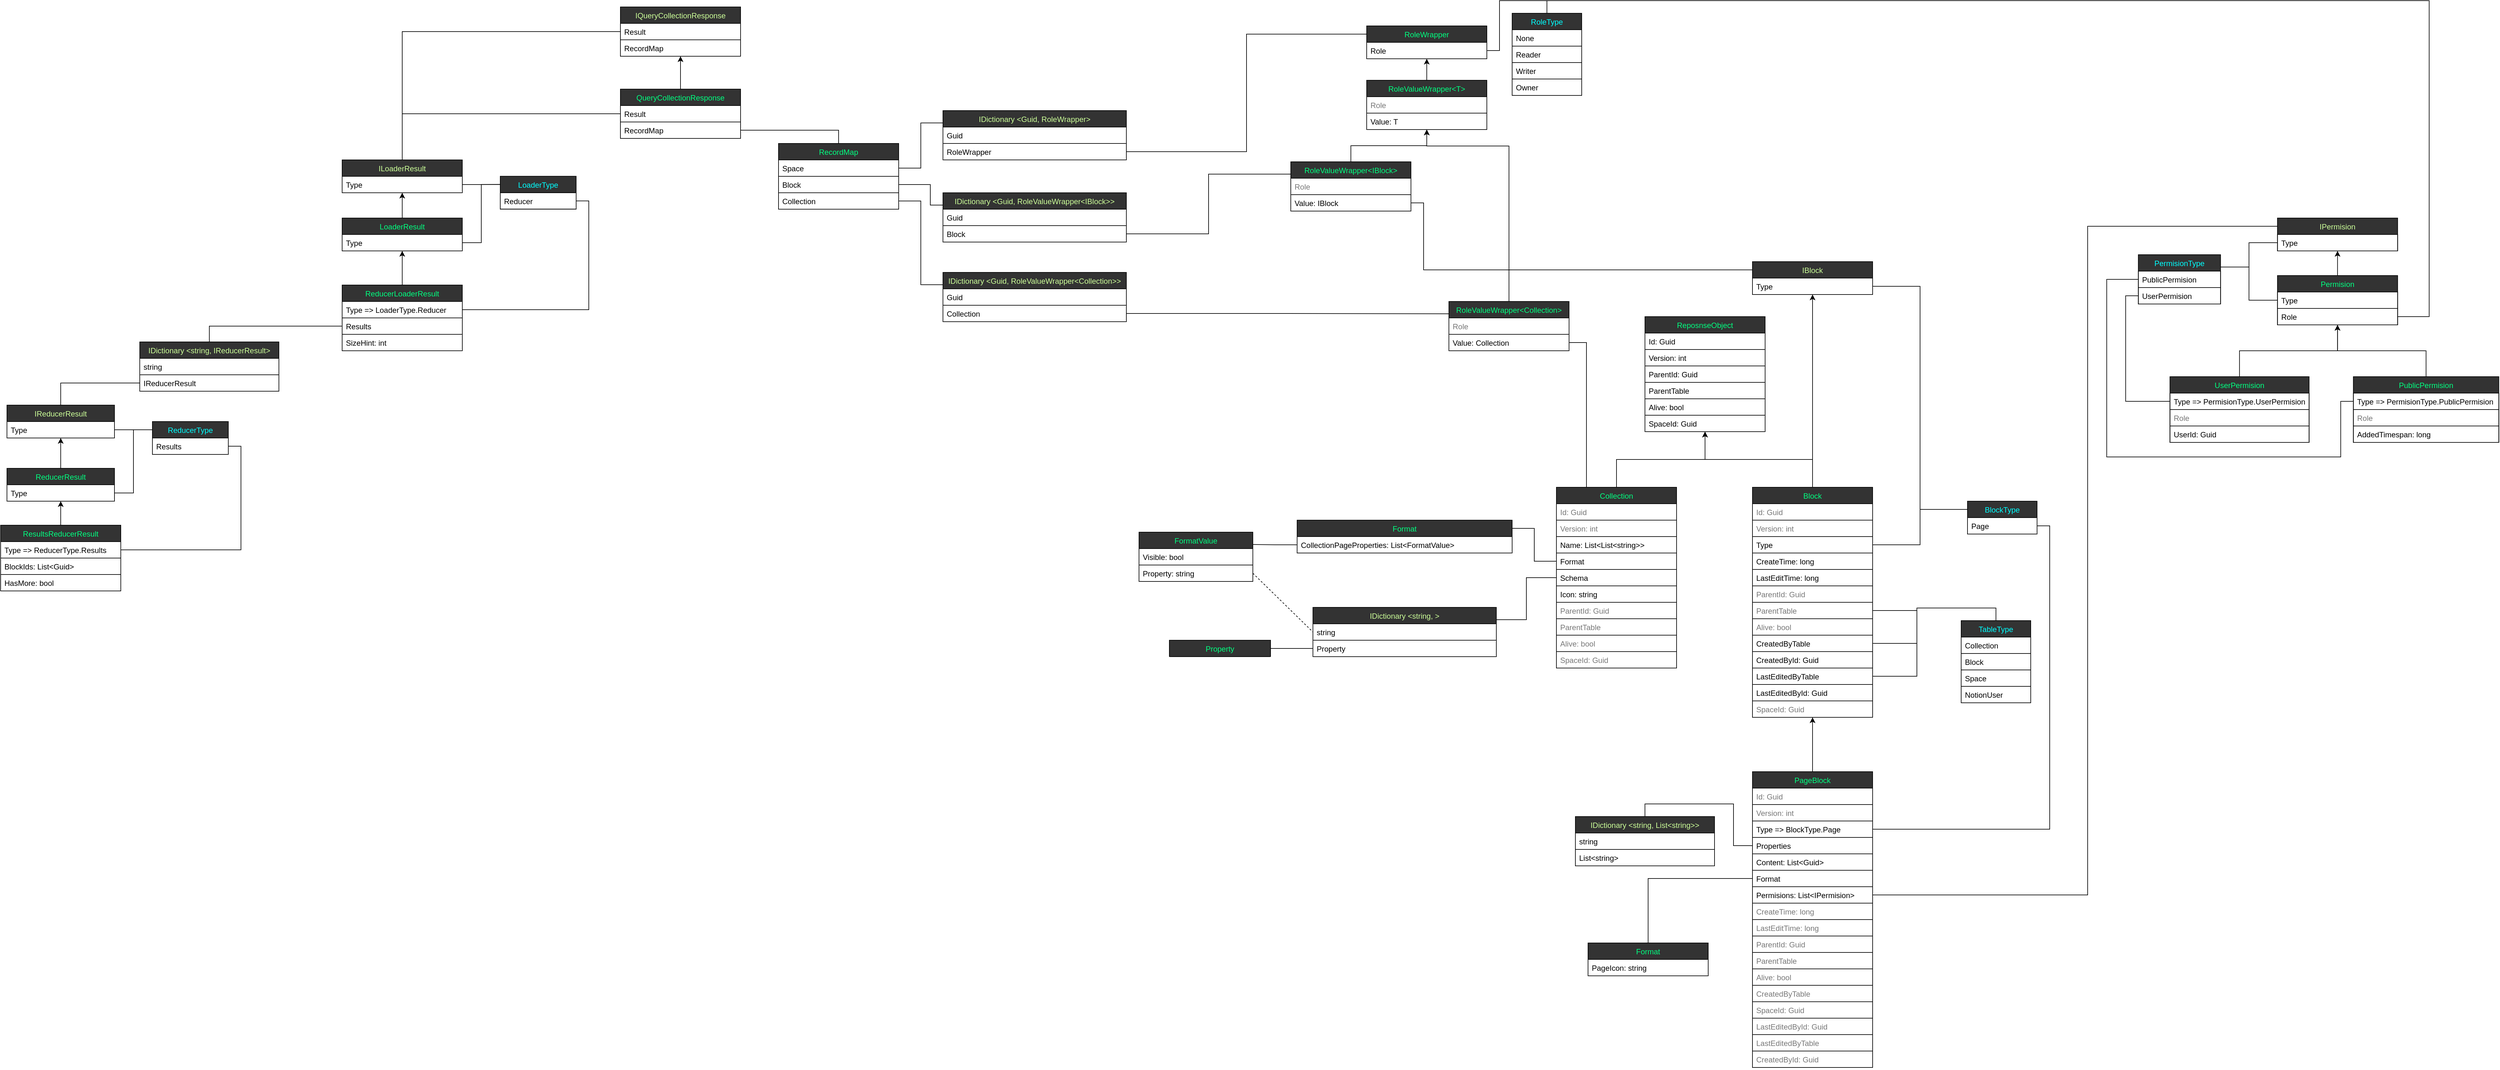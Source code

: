 <mxfile version="20.2.3" type="device"><diagram id="C5RBs43oDa-KdzZeNtuy" name="Page-1"><mxGraphModel dx="3555" dy="2163" grid="1" gridSize="10" guides="1" tooltips="1" connect="1" arrows="1" fold="1" page="1" pageScale="1" pageWidth="827" pageHeight="1169" math="0" shadow="0"><root><mxCell id="WIyWlLk6GJQsqaUBKTNV-0"/><mxCell id="WIyWlLk6GJQsqaUBKTNV-1" parent="WIyWlLk6GJQsqaUBKTNV-0"/><mxCell id="ZpVnzftcgZql8y-UZVLK-16" style="edgeStyle=orthogonalEdgeStyle;rounded=0;orthogonalLoop=1;jettySize=auto;html=1;fontColor=#CCFF99;" parent="WIyWlLk6GJQsqaUBKTNV-1" source="ZpVnzftcgZql8y-UZVLK-0" target="ZpVnzftcgZql8y-UZVLK-13" edge="1"><mxGeometry relative="1" as="geometry"/></mxCell><mxCell id="ZpVnzftcgZql8y-UZVLK-0" value="QueryCollectionResponse" style="swimlane;fontStyle=0;align=center;verticalAlign=top;childLayout=stackLayout;horizontal=1;startSize=26;horizontalStack=0;resizeParent=1;resizeLast=0;collapsible=1;marginBottom=0;rounded=0;shadow=0;strokeWidth=1;fillColor=#333333;fontColor=#00FF80;" parent="WIyWlLk6GJQsqaUBKTNV-1" vertex="1"><mxGeometry x="1040" y="260" width="190" height="78" as="geometry"><mxRectangle x="550" y="140" width="160" height="26" as="alternateBounds"/></mxGeometry></mxCell><mxCell id="ZpVnzftcgZql8y-UZVLK-1" value="Result" style="text;align=left;verticalAlign=top;spacingLeft=4;spacingRight=4;overflow=hidden;rotatable=0;points=[[0,0.5],[1,0.5]];portConstraint=eastwest;strokeColor=default;" parent="ZpVnzftcgZql8y-UZVLK-0" vertex="1"><mxGeometry y="26" width="190" height="26" as="geometry"/></mxCell><mxCell id="ZpVnzftcgZql8y-UZVLK-9" value="RecordMap" style="text;align=left;verticalAlign=top;spacingLeft=4;spacingRight=4;overflow=hidden;rotatable=0;points=[[0,0.5],[1,0.5]];portConstraint=eastwest;strokeColor=default;" parent="ZpVnzftcgZql8y-UZVLK-0" vertex="1"><mxGeometry y="52" width="190" height="26" as="geometry"/></mxCell><mxCell id="ZpVnzftcgZql8y-UZVLK-43" style="edgeStyle=orthogonalEdgeStyle;rounded=0;orthogonalLoop=1;jettySize=auto;html=1;fontColor=#00FFFF;endArrow=classic;endFill=1;" parent="WIyWlLk6GJQsqaUBKTNV-1" source="ZpVnzftcgZql8y-UZVLK-10" target="ZpVnzftcgZql8y-UZVLK-29" edge="1"><mxGeometry relative="1" as="geometry"/></mxCell><mxCell id="ZpVnzftcgZql8y-UZVLK-10" value="LoaderResult&#10;" style="swimlane;fontStyle=0;align=center;verticalAlign=top;childLayout=stackLayout;horizontal=1;startSize=26;horizontalStack=0;resizeParent=1;resizeLast=0;collapsible=1;marginBottom=0;rounded=0;shadow=0;strokeWidth=1;fillColor=#333333;fontColor=#00FF80;" parent="WIyWlLk6GJQsqaUBKTNV-1" vertex="1"><mxGeometry x="600" y="464" width="190" height="52" as="geometry"><mxRectangle x="550" y="140" width="160" height="26" as="alternateBounds"/></mxGeometry></mxCell><mxCell id="ZpVnzftcgZql8y-UZVLK-11" value="Type" style="text;align=left;verticalAlign=top;spacingLeft=4;spacingRight=4;overflow=hidden;rotatable=0;points=[[0,0.5],[1,0.5]];portConstraint=eastwest;strokeColor=default;" parent="ZpVnzftcgZql8y-UZVLK-10" vertex="1"><mxGeometry y="26" width="190" height="26" as="geometry"/></mxCell><mxCell id="ZpVnzftcgZql8y-UZVLK-13" value="IQueryCollectionResponse" style="swimlane;fontStyle=0;align=center;verticalAlign=top;childLayout=stackLayout;horizontal=1;startSize=26;horizontalStack=0;resizeParent=1;resizeLast=0;collapsible=1;marginBottom=0;rounded=0;shadow=0;strokeWidth=1;fillColor=#333333;fontColor=#CCFF99;" parent="WIyWlLk6GJQsqaUBKTNV-1" vertex="1"><mxGeometry x="1040" y="130" width="190" height="78" as="geometry"><mxRectangle x="550" y="140" width="160" height="26" as="alternateBounds"/></mxGeometry></mxCell><mxCell id="ZpVnzftcgZql8y-UZVLK-14" value="Result" style="text;align=left;verticalAlign=top;spacingLeft=4;spacingRight=4;overflow=hidden;rotatable=0;points=[[0,0.5],[1,0.5]];portConstraint=eastwest;strokeColor=default;" parent="ZpVnzftcgZql8y-UZVLK-13" vertex="1"><mxGeometry y="26" width="190" height="26" as="geometry"/></mxCell><mxCell id="ZpVnzftcgZql8y-UZVLK-15" value="RecordMap" style="text;align=left;verticalAlign=top;spacingLeft=4;spacingRight=4;overflow=hidden;rotatable=0;points=[[0,0.5],[1,0.5]];portConstraint=eastwest;strokeColor=default;" parent="ZpVnzftcgZql8y-UZVLK-13" vertex="1"><mxGeometry y="52" width="190" height="26" as="geometry"/></mxCell><mxCell id="ZpVnzftcgZql8y-UZVLK-18" value="TableType&#10;" style="swimlane;fontStyle=0;align=center;verticalAlign=top;childLayout=stackLayout;horizontal=1;startSize=26;horizontalStack=0;resizeParent=1;resizeLast=0;collapsible=1;marginBottom=0;rounded=0;shadow=0;strokeWidth=1;fillColor=#333333;fontColor=#00FFFF;" parent="WIyWlLk6GJQsqaUBKTNV-1" vertex="1"><mxGeometry x="3160" y="1100.99" width="110" height="130" as="geometry"><mxRectangle x="550" y="140" width="160" height="26" as="alternateBounds"/></mxGeometry></mxCell><mxCell id="ZpVnzftcgZql8y-UZVLK-19" value="Collection" style="text;align=left;verticalAlign=top;spacingLeft=4;spacingRight=4;overflow=hidden;rotatable=0;points=[[0,0.5],[1,0.5]];portConstraint=eastwest;strokeColor=default;" parent="ZpVnzftcgZql8y-UZVLK-18" vertex="1"><mxGeometry y="26" width="110" height="26" as="geometry"/></mxCell><mxCell id="ZpVnzftcgZql8y-UZVLK-20" value="Block" style="text;align=left;verticalAlign=top;spacingLeft=4;spacingRight=4;overflow=hidden;rotatable=0;points=[[0,0.5],[1,0.5]];portConstraint=eastwest;strokeColor=default;" parent="ZpVnzftcgZql8y-UZVLK-18" vertex="1"><mxGeometry y="52" width="110" height="26" as="geometry"/></mxCell><mxCell id="ZpVnzftcgZql8y-UZVLK-21" value="Space" style="text;align=left;verticalAlign=top;spacingLeft=4;spacingRight=4;overflow=hidden;rotatable=0;points=[[0,0.5],[1,0.5]];portConstraint=eastwest;strokeColor=default;" parent="ZpVnzftcgZql8y-UZVLK-18" vertex="1"><mxGeometry y="78" width="110" height="26" as="geometry"/></mxCell><mxCell id="ZpVnzftcgZql8y-UZVLK-22" value="NotionUser" style="text;align=left;verticalAlign=top;spacingLeft=4;spacingRight=4;overflow=hidden;rotatable=0;points=[[0,0.5],[1,0.5]];portConstraint=eastwest;strokeColor=default;" parent="ZpVnzftcgZql8y-UZVLK-18" vertex="1"><mxGeometry y="104" width="110" height="26" as="geometry"/></mxCell><mxCell id="ZpVnzftcgZql8y-UZVLK-24" value="LoaderType" style="swimlane;fontStyle=0;align=center;verticalAlign=top;childLayout=stackLayout;horizontal=1;startSize=26;horizontalStack=0;resizeParent=1;resizeLast=0;collapsible=1;marginBottom=0;rounded=0;shadow=0;strokeWidth=1;fillColor=#333333;fontColor=#00FFFF;" parent="WIyWlLk6GJQsqaUBKTNV-1" vertex="1"><mxGeometry x="850" y="397.91" width="120" height="52" as="geometry"><mxRectangle x="550" y="140" width="160" height="26" as="alternateBounds"/></mxGeometry></mxCell><mxCell id="ZpVnzftcgZql8y-UZVLK-25" value="Reducer" style="text;align=left;verticalAlign=top;spacingLeft=4;spacingRight=4;overflow=hidden;rotatable=0;points=[[0,0.5],[1,0.5]];portConstraint=eastwest;strokeColor=default;" parent="ZpVnzftcgZql8y-UZVLK-24" vertex="1"><mxGeometry y="26" width="120" height="26" as="geometry"/></mxCell><mxCell id="ZpVnzftcgZql8y-UZVLK-29" value="ILoaderResult" style="swimlane;fontStyle=0;align=center;verticalAlign=top;childLayout=stackLayout;horizontal=1;startSize=26;horizontalStack=0;resizeParent=1;resizeLast=0;collapsible=1;marginBottom=0;rounded=0;shadow=0;strokeWidth=1;fillColor=#333333;fontColor=#CCFF99;" parent="WIyWlLk6GJQsqaUBKTNV-1" vertex="1"><mxGeometry x="600" y="372" width="190" height="52" as="geometry"><mxRectangle x="550" y="140" width="160" height="26" as="alternateBounds"/></mxGeometry></mxCell><mxCell id="ZpVnzftcgZql8y-UZVLK-30" value="Type" style="text;align=left;verticalAlign=top;spacingLeft=4;spacingRight=4;overflow=hidden;rotatable=0;points=[[0,0.5],[1,0.5]];portConstraint=eastwest;strokeColor=default;horizontal=1;" parent="ZpVnzftcgZql8y-UZVLK-29" vertex="1"><mxGeometry y="26" width="190" height="26" as="geometry"/></mxCell><mxCell id="ZpVnzftcgZql8y-UZVLK-34" style="edgeStyle=orthogonalEdgeStyle;rounded=0;orthogonalLoop=1;jettySize=auto;html=1;fontColor=#00FFFF;endArrow=none;endFill=0;entryX=0;entryY=0.25;entryDx=0;entryDy=0;" parent="WIyWlLk6GJQsqaUBKTNV-1" source="ZpVnzftcgZql8y-UZVLK-30" target="ZpVnzftcgZql8y-UZVLK-24" edge="1"><mxGeometry relative="1" as="geometry"/></mxCell><mxCell id="ZpVnzftcgZql8y-UZVLK-44" style="edgeStyle=orthogonalEdgeStyle;rounded=0;orthogonalLoop=1;jettySize=auto;html=1;fontColor=#00FFFF;endArrow=none;endFill=0;entryX=0;entryY=0.25;entryDx=0;entryDy=0;" parent="WIyWlLk6GJQsqaUBKTNV-1" source="ZpVnzftcgZql8y-UZVLK-11" target="ZpVnzftcgZql8y-UZVLK-24" edge="1"><mxGeometry relative="1" as="geometry"/></mxCell><mxCell id="ZpVnzftcgZql8y-UZVLK-50" style="edgeStyle=orthogonalEdgeStyle;rounded=0;orthogonalLoop=1;jettySize=auto;html=1;fontColor=#00FFFF;endArrow=classic;endFill=1;strokeColor=default;strokeWidth=1;" parent="WIyWlLk6GJQsqaUBKTNV-1" source="ZpVnzftcgZql8y-UZVLK-45" target="ZpVnzftcgZql8y-UZVLK-10" edge="1"><mxGeometry relative="1" as="geometry"/></mxCell><mxCell id="ZpVnzftcgZql8y-UZVLK-45" value="ReducerLoaderResult&#10;" style="swimlane;fontStyle=0;align=center;verticalAlign=top;childLayout=stackLayout;horizontal=1;startSize=26;horizontalStack=0;resizeParent=1;resizeLast=0;collapsible=1;marginBottom=0;rounded=0;shadow=0;strokeWidth=1;fillColor=#333333;fontColor=#00FF80;" parent="WIyWlLk6GJQsqaUBKTNV-1" vertex="1"><mxGeometry x="600" y="570" width="190" height="104" as="geometry"><mxRectangle x="550" y="140" width="160" height="26" as="alternateBounds"/></mxGeometry></mxCell><mxCell id="ZpVnzftcgZql8y-UZVLK-48" value="Type =&gt; LoaderType.Reducer" style="text;align=left;verticalAlign=top;spacingLeft=4;spacingRight=4;overflow=hidden;rotatable=0;points=[[0,0.5],[1,0.5]];portConstraint=eastwest;strokeColor=default;" parent="ZpVnzftcgZql8y-UZVLK-45" vertex="1"><mxGeometry y="26" width="190" height="26" as="geometry"/></mxCell><mxCell id="ZpVnzftcgZql8y-UZVLK-46" value="Results" style="text;align=left;verticalAlign=top;spacingLeft=4;spacingRight=4;overflow=hidden;rotatable=0;points=[[0,0.5],[1,0.5]];portConstraint=eastwest;strokeColor=default;" parent="ZpVnzftcgZql8y-UZVLK-45" vertex="1"><mxGeometry y="52" width="190" height="26" as="geometry"/></mxCell><mxCell id="ZpVnzftcgZql8y-UZVLK-47" value="SizeHint: int" style="text;align=left;verticalAlign=top;spacingLeft=4;spacingRight=4;overflow=hidden;rotatable=0;points=[[0,0.5],[1,0.5]];portConstraint=eastwest;strokeColor=default;" parent="ZpVnzftcgZql8y-UZVLK-45" vertex="1"><mxGeometry y="78" width="190" height="26" as="geometry"/></mxCell><mxCell id="ZpVnzftcgZql8y-UZVLK-49" style="edgeStyle=orthogonalEdgeStyle;rounded=0;orthogonalLoop=1;jettySize=auto;html=1;fontColor=#00FFFF;endArrow=none;endFill=0;strokeWidth=1;strokeColor=default;entryX=1;entryY=0.5;entryDx=0;entryDy=0;" parent="WIyWlLk6GJQsqaUBKTNV-1" source="ZpVnzftcgZql8y-UZVLK-48" target="ZpVnzftcgZql8y-UZVLK-25" edge="1"><mxGeometry relative="1" as="geometry"/></mxCell><mxCell id="ZpVnzftcgZql8y-UZVLK-51" value="IDictionary &lt;string, IReducerResult&gt;" style="swimlane;fontStyle=0;align=center;verticalAlign=top;childLayout=stackLayout;horizontal=1;startSize=26;horizontalStack=0;resizeParent=1;resizeLast=0;collapsible=1;marginBottom=0;rounded=0;shadow=0;strokeWidth=1;fillColor=#333333;fontColor=#CCFF99;" parent="WIyWlLk6GJQsqaUBKTNV-1" vertex="1"><mxGeometry x="280" y="660" width="220" height="78" as="geometry"><mxRectangle x="550" y="140" width="160" height="26" as="alternateBounds"/></mxGeometry></mxCell><mxCell id="ZpVnzftcgZql8y-UZVLK-52" value="string" style="text;align=left;verticalAlign=top;spacingLeft=4;spacingRight=4;overflow=hidden;rotatable=0;points=[[0,0.5],[1,0.5]];portConstraint=eastwest;strokeColor=default;horizontal=1;" parent="ZpVnzftcgZql8y-UZVLK-51" vertex="1"><mxGeometry y="26" width="220" height="26" as="geometry"/></mxCell><mxCell id="ZpVnzftcgZql8y-UZVLK-53" value="IReducerResult" style="text;align=left;verticalAlign=top;spacingLeft=4;spacingRight=4;overflow=hidden;rotatable=0;points=[[0,0.5],[1,0.5]];portConstraint=eastwest;strokeColor=default;horizontal=1;" parent="ZpVnzftcgZql8y-UZVLK-51" vertex="1"><mxGeometry y="52" width="220" height="26" as="geometry"/></mxCell><mxCell id="ZpVnzftcgZql8y-UZVLK-54" style="edgeStyle=orthogonalEdgeStyle;rounded=0;orthogonalLoop=1;jettySize=auto;html=1;entryX=0.5;entryY=0;entryDx=0;entryDy=0;fontColor=#00FFFF;endArrow=none;endFill=0;strokeColor=default;strokeWidth=1;" parent="WIyWlLk6GJQsqaUBKTNV-1" source="ZpVnzftcgZql8y-UZVLK-46" target="ZpVnzftcgZql8y-UZVLK-51" edge="1"><mxGeometry relative="1" as="geometry"/></mxCell><mxCell id="ZpVnzftcgZql8y-UZVLK-56" value="IReducerResult" style="swimlane;fontStyle=0;align=center;verticalAlign=top;childLayout=stackLayout;horizontal=1;startSize=26;horizontalStack=0;resizeParent=1;resizeLast=0;collapsible=1;marginBottom=0;rounded=0;shadow=0;strokeWidth=1;fillColor=#333333;fontColor=#CCFF99;" parent="WIyWlLk6GJQsqaUBKTNV-1" vertex="1"><mxGeometry x="70" y="760" width="170" height="52" as="geometry"><mxRectangle x="550" y="140" width="160" height="26" as="alternateBounds"/></mxGeometry></mxCell><mxCell id="ZpVnzftcgZql8y-UZVLK-57" value="Type" style="text;align=left;verticalAlign=top;spacingLeft=4;spacingRight=4;overflow=hidden;rotatable=0;points=[[0,0.5],[1,0.5]];portConstraint=eastwest;strokeColor=default;horizontal=1;" parent="ZpVnzftcgZql8y-UZVLK-56" vertex="1"><mxGeometry y="26" width="170" height="26" as="geometry"/></mxCell><mxCell id="ZpVnzftcgZql8y-UZVLK-58" value="ReducerType" style="swimlane;fontStyle=0;align=center;verticalAlign=top;childLayout=stackLayout;horizontal=1;startSize=26;horizontalStack=0;resizeParent=1;resizeLast=0;collapsible=1;marginBottom=0;rounded=0;shadow=0;strokeWidth=1;fillColor=#333333;fontColor=#00FFFF;" parent="WIyWlLk6GJQsqaUBKTNV-1" vertex="1"><mxGeometry x="300" y="786" width="120" height="52" as="geometry"><mxRectangle x="550" y="140" width="160" height="26" as="alternateBounds"/></mxGeometry></mxCell><mxCell id="ZpVnzftcgZql8y-UZVLK-59" value="Results" style="text;align=left;verticalAlign=top;spacingLeft=4;spacingRight=4;overflow=hidden;rotatable=0;points=[[0,0.5],[1,0.5]];portConstraint=eastwest;strokeColor=default;" parent="ZpVnzftcgZql8y-UZVLK-58" vertex="1"><mxGeometry y="26" width="120" height="26" as="geometry"/></mxCell><mxCell id="ZpVnzftcgZql8y-UZVLK-61" style="edgeStyle=orthogonalEdgeStyle;rounded=0;orthogonalLoop=1;jettySize=auto;html=1;entryX=0.5;entryY=0;entryDx=0;entryDy=0;fontColor=#00FFFF;endArrow=none;endFill=0;strokeColor=default;strokeWidth=1;" parent="WIyWlLk6GJQsqaUBKTNV-1" source="ZpVnzftcgZql8y-UZVLK-53" target="ZpVnzftcgZql8y-UZVLK-56" edge="1"><mxGeometry relative="1" as="geometry"/></mxCell><mxCell id="ZpVnzftcgZql8y-UZVLK-64" style="edgeStyle=orthogonalEdgeStyle;rounded=0;orthogonalLoop=1;jettySize=auto;html=1;fontColor=#00FFFF;endArrow=classic;endFill=1;strokeColor=default;strokeWidth=1;" parent="WIyWlLk6GJQsqaUBKTNV-1" source="ZpVnzftcgZql8y-UZVLK-62" target="ZpVnzftcgZql8y-UZVLK-56" edge="1"><mxGeometry relative="1" as="geometry"><mxPoint x="220" y="830" as="targetPoint"/></mxGeometry></mxCell><mxCell id="ZpVnzftcgZql8y-UZVLK-62" value="ReducerResult&#10;" style="swimlane;fontStyle=0;align=center;verticalAlign=top;childLayout=stackLayout;horizontal=1;startSize=26;horizontalStack=0;resizeParent=1;resizeLast=0;collapsible=1;marginBottom=0;rounded=0;shadow=0;strokeWidth=1;fillColor=#333333;fontColor=#00FF80;" parent="WIyWlLk6GJQsqaUBKTNV-1" vertex="1"><mxGeometry x="70" y="860" width="170" height="52" as="geometry"><mxRectangle x="550" y="140" width="160" height="26" as="alternateBounds"/></mxGeometry></mxCell><mxCell id="ZpVnzftcgZql8y-UZVLK-63" value="Type" style="text;align=left;verticalAlign=top;spacingLeft=4;spacingRight=4;overflow=hidden;rotatable=0;points=[[0,0.5],[1,0.5]];portConstraint=eastwest;strokeColor=default;" parent="ZpVnzftcgZql8y-UZVLK-62" vertex="1"><mxGeometry y="26" width="170" height="26" as="geometry"/></mxCell><mxCell id="ZpVnzftcgZql8y-UZVLK-71" style="edgeStyle=orthogonalEdgeStyle;rounded=0;orthogonalLoop=1;jettySize=auto;html=1;fontColor=#00FFFF;endArrow=classic;endFill=1;strokeColor=default;strokeWidth=1;" parent="WIyWlLk6GJQsqaUBKTNV-1" source="ZpVnzftcgZql8y-UZVLK-66" target="ZpVnzftcgZql8y-UZVLK-62" edge="1"><mxGeometry relative="1" as="geometry"/></mxCell><mxCell id="ZpVnzftcgZql8y-UZVLK-66" value="ResultsReducerResult&#10;" style="swimlane;fontStyle=0;align=center;verticalAlign=top;childLayout=stackLayout;horizontal=1;startSize=26;horizontalStack=0;resizeParent=1;resizeLast=0;collapsible=1;marginBottom=0;rounded=0;shadow=0;strokeWidth=1;fillColor=#333333;fontColor=#00FF80;" parent="WIyWlLk6GJQsqaUBKTNV-1" vertex="1"><mxGeometry x="60" y="950" width="190" height="104" as="geometry"><mxRectangle x="550" y="140" width="160" height="26" as="alternateBounds"/></mxGeometry></mxCell><mxCell id="ZpVnzftcgZql8y-UZVLK-67" value="Type =&gt; ReducerType.Results" style="text;align=left;verticalAlign=top;spacingLeft=4;spacingRight=4;overflow=hidden;rotatable=0;points=[[0,0.5],[1,0.5]];portConstraint=eastwest;strokeColor=default;" parent="ZpVnzftcgZql8y-UZVLK-66" vertex="1"><mxGeometry y="26" width="190" height="26" as="geometry"/></mxCell><mxCell id="ZpVnzftcgZql8y-UZVLK-68" value="BlockIds: List&lt;Guid&gt;" style="text;align=left;verticalAlign=top;spacingLeft=4;spacingRight=4;overflow=hidden;rotatable=0;points=[[0,0.5],[1,0.5]];portConstraint=eastwest;strokeColor=default;" parent="ZpVnzftcgZql8y-UZVLK-66" vertex="1"><mxGeometry y="52" width="190" height="26" as="geometry"/></mxCell><mxCell id="ZpVnzftcgZql8y-UZVLK-69" value="HasMore: bool" style="text;align=left;verticalAlign=top;spacingLeft=4;spacingRight=4;overflow=hidden;rotatable=0;points=[[0,0.5],[1,0.5]];portConstraint=eastwest;strokeColor=default;" parent="ZpVnzftcgZql8y-UZVLK-66" vertex="1"><mxGeometry y="78" width="190" height="26" as="geometry"/></mxCell><mxCell id="ZpVnzftcgZql8y-UZVLK-70" style="edgeStyle=orthogonalEdgeStyle;rounded=0;orthogonalLoop=1;jettySize=auto;html=1;fontColor=#00FFFF;endArrow=none;endFill=0;strokeColor=default;strokeWidth=1;entryX=1;entryY=0.5;entryDx=0;entryDy=0;" parent="WIyWlLk6GJQsqaUBKTNV-1" source="ZpVnzftcgZql8y-UZVLK-67" target="ZpVnzftcgZql8y-UZVLK-59" edge="1"><mxGeometry relative="1" as="geometry"/></mxCell><mxCell id="ZpVnzftcgZql8y-UZVLK-72" style="edgeStyle=orthogonalEdgeStyle;rounded=0;orthogonalLoop=1;jettySize=auto;html=1;entryX=0.5;entryY=0;entryDx=0;entryDy=0;fontColor=#00FFFF;endArrow=none;endFill=0;strokeColor=default;strokeWidth=1;" parent="WIyWlLk6GJQsqaUBKTNV-1" source="ZpVnzftcgZql8y-UZVLK-1" target="ZpVnzftcgZql8y-UZVLK-29" edge="1"><mxGeometry relative="1" as="geometry"/></mxCell><mxCell id="ZpVnzftcgZql8y-UZVLK-73" style="edgeStyle=orthogonalEdgeStyle;rounded=0;orthogonalLoop=1;jettySize=auto;html=1;entryX=0.5;entryY=0;entryDx=0;entryDy=0;fontColor=#00FFFF;endArrow=none;endFill=0;strokeColor=default;strokeWidth=1;" parent="WIyWlLk6GJQsqaUBKTNV-1" source="ZpVnzftcgZql8y-UZVLK-14" target="ZpVnzftcgZql8y-UZVLK-29" edge="1"><mxGeometry relative="1" as="geometry"/></mxCell><mxCell id="KcYWp2-qndSbWFBjdHyS-0" value="RecordMap" style="swimlane;fontStyle=0;align=center;verticalAlign=top;childLayout=stackLayout;horizontal=1;startSize=26;horizontalStack=0;resizeParent=1;resizeLast=0;collapsible=1;marginBottom=0;rounded=0;shadow=0;strokeWidth=1;fillColor=#333333;fontColor=#00FF80;" vertex="1" parent="WIyWlLk6GJQsqaUBKTNV-1"><mxGeometry x="1290" y="346" width="190" height="104" as="geometry"><mxRectangle x="550" y="140" width="160" height="26" as="alternateBounds"/></mxGeometry></mxCell><mxCell id="KcYWp2-qndSbWFBjdHyS-3" value="Space" style="text;align=left;verticalAlign=top;spacingLeft=4;spacingRight=4;overflow=hidden;rotatable=0;points=[[0,0.5],[1,0.5]];portConstraint=eastwest;strokeColor=default;" vertex="1" parent="KcYWp2-qndSbWFBjdHyS-0"><mxGeometry y="26" width="190" height="26" as="geometry"/></mxCell><mxCell id="KcYWp2-qndSbWFBjdHyS-1" value="Block" style="text;align=left;verticalAlign=top;spacingLeft=4;spacingRight=4;overflow=hidden;rotatable=0;points=[[0,0.5],[1,0.5]];portConstraint=eastwest;strokeColor=default;" vertex="1" parent="KcYWp2-qndSbWFBjdHyS-0"><mxGeometry y="52" width="190" height="26" as="geometry"/></mxCell><mxCell id="KcYWp2-qndSbWFBjdHyS-2" value="Collection" style="text;align=left;verticalAlign=top;spacingLeft=4;spacingRight=4;overflow=hidden;rotatable=0;points=[[0,0.5],[1,0.5]];portConstraint=eastwest;strokeColor=default;" vertex="1" parent="KcYWp2-qndSbWFBjdHyS-0"><mxGeometry y="78" width="190" height="26" as="geometry"/></mxCell><mxCell id="KcYWp2-qndSbWFBjdHyS-4" style="edgeStyle=orthogonalEdgeStyle;rounded=0;orthogonalLoop=1;jettySize=auto;html=1;entryX=0.5;entryY=0;entryDx=0;entryDy=0;endArrow=none;endFill=0;" edge="1" parent="WIyWlLk6GJQsqaUBKTNV-1" source="ZpVnzftcgZql8y-UZVLK-9" target="KcYWp2-qndSbWFBjdHyS-0"><mxGeometry relative="1" as="geometry"/></mxCell><mxCell id="KcYWp2-qndSbWFBjdHyS-5" value="IDictionary &lt;Guid, RoleValueWrapper&lt;IBlock&gt;&gt;" style="swimlane;fontStyle=0;align=center;verticalAlign=top;childLayout=stackLayout;horizontal=1;startSize=26;horizontalStack=0;resizeParent=1;resizeLast=0;collapsible=1;marginBottom=0;rounded=0;shadow=0;strokeWidth=1;fillColor=#333333;fontColor=#CCFF99;" vertex="1" parent="WIyWlLk6GJQsqaUBKTNV-1"><mxGeometry x="1550" y="424" width="290" height="78" as="geometry"><mxRectangle x="550" y="140" width="160" height="26" as="alternateBounds"/></mxGeometry></mxCell><mxCell id="KcYWp2-qndSbWFBjdHyS-6" value="Guid" style="text;align=left;verticalAlign=top;spacingLeft=4;spacingRight=4;overflow=hidden;rotatable=0;points=[[0,0.5],[1,0.5]];portConstraint=eastwest;strokeColor=default;horizontal=1;" vertex="1" parent="KcYWp2-qndSbWFBjdHyS-5"><mxGeometry y="26" width="290" height="26" as="geometry"/></mxCell><mxCell id="KcYWp2-qndSbWFBjdHyS-7" value="Block" style="text;align=left;verticalAlign=top;spacingLeft=4;spacingRight=4;overflow=hidden;rotatable=0;points=[[0,0.5],[1,0.5]];portConstraint=eastwest;strokeColor=default;horizontal=1;" vertex="1" parent="KcYWp2-qndSbWFBjdHyS-5"><mxGeometry y="52" width="290" height="26" as="geometry"/></mxCell><mxCell id="KcYWp2-qndSbWFBjdHyS-9" value="IDictionary &lt;Guid, RoleValueWrapper&lt;Collection&gt;&gt;" style="swimlane;fontStyle=0;align=center;verticalAlign=top;childLayout=stackLayout;horizontal=1;startSize=26;horizontalStack=0;resizeParent=1;resizeLast=0;collapsible=1;marginBottom=0;rounded=0;shadow=0;strokeWidth=1;fillColor=#333333;fontColor=#CCFF99;" vertex="1" parent="WIyWlLk6GJQsqaUBKTNV-1"><mxGeometry x="1550" y="550" width="290" height="78" as="geometry"><mxRectangle x="550" y="140" width="160" height="26" as="alternateBounds"/></mxGeometry></mxCell><mxCell id="KcYWp2-qndSbWFBjdHyS-10" value="Guid" style="text;align=left;verticalAlign=top;spacingLeft=4;spacingRight=4;overflow=hidden;rotatable=0;points=[[0,0.5],[1,0.5]];portConstraint=eastwest;strokeColor=default;horizontal=1;" vertex="1" parent="KcYWp2-qndSbWFBjdHyS-9"><mxGeometry y="26" width="290" height="26" as="geometry"/></mxCell><mxCell id="KcYWp2-qndSbWFBjdHyS-11" value="Collection" style="text;align=left;verticalAlign=top;spacingLeft=4;spacingRight=4;overflow=hidden;rotatable=0;points=[[0,0.5],[1,0.5]];portConstraint=eastwest;strokeColor=default;horizontal=1;" vertex="1" parent="KcYWp2-qndSbWFBjdHyS-9"><mxGeometry y="52" width="290" height="26" as="geometry"/></mxCell><mxCell id="KcYWp2-qndSbWFBjdHyS-13" value="IDictionary &lt;Guid, RoleWrapper&gt;" style="swimlane;fontStyle=0;align=center;verticalAlign=top;childLayout=stackLayout;horizontal=1;startSize=26;horizontalStack=0;resizeParent=1;resizeLast=0;collapsible=1;marginBottom=0;rounded=0;shadow=0;strokeWidth=1;fillColor=#333333;fontColor=#CCFF99;" vertex="1" parent="WIyWlLk6GJQsqaUBKTNV-1"><mxGeometry x="1550" y="294" width="290" height="78" as="geometry"><mxRectangle x="550" y="140" width="160" height="26" as="alternateBounds"/></mxGeometry></mxCell><mxCell id="KcYWp2-qndSbWFBjdHyS-14" value="Guid" style="text;align=left;verticalAlign=top;spacingLeft=4;spacingRight=4;overflow=hidden;rotatable=0;points=[[0,0.5],[1,0.5]];portConstraint=eastwest;strokeColor=default;horizontal=1;" vertex="1" parent="KcYWp2-qndSbWFBjdHyS-13"><mxGeometry y="26" width="290" height="26" as="geometry"/></mxCell><mxCell id="KcYWp2-qndSbWFBjdHyS-15" value="RoleWrapper" style="text;align=left;verticalAlign=top;spacingLeft=4;spacingRight=4;overflow=hidden;rotatable=0;points=[[0,0.5],[1,0.5]];portConstraint=eastwest;strokeColor=default;horizontal=1;" vertex="1" parent="KcYWp2-qndSbWFBjdHyS-13"><mxGeometry y="52" width="290" height="26" as="geometry"/></mxCell><mxCell id="KcYWp2-qndSbWFBjdHyS-17" value="RoleWrapper&#10;" style="swimlane;fontStyle=0;align=center;verticalAlign=top;childLayout=stackLayout;horizontal=1;startSize=26;horizontalStack=0;resizeParent=1;resizeLast=0;collapsible=1;marginBottom=0;rounded=0;shadow=0;strokeWidth=1;fillColor=#333333;fontColor=#00FF80;" vertex="1" parent="WIyWlLk6GJQsqaUBKTNV-1"><mxGeometry x="2220" y="160" width="190" height="52" as="geometry"><mxRectangle x="550" y="140" width="160" height="26" as="alternateBounds"/></mxGeometry></mxCell><mxCell id="KcYWp2-qndSbWFBjdHyS-20" value="Role" style="text;align=left;verticalAlign=top;spacingLeft=4;spacingRight=4;overflow=hidden;rotatable=0;points=[[0,0.5],[1,0.5]];portConstraint=eastwest;strokeColor=default;" vertex="1" parent="KcYWp2-qndSbWFBjdHyS-17"><mxGeometry y="26" width="190" height="26" as="geometry"/></mxCell><mxCell id="KcYWp2-qndSbWFBjdHyS-21" value="RoleType" style="swimlane;fontStyle=0;align=center;verticalAlign=top;childLayout=stackLayout;horizontal=1;startSize=26;horizontalStack=0;resizeParent=1;resizeLast=0;collapsible=1;marginBottom=0;rounded=0;shadow=0;strokeWidth=1;fillColor=#333333;fontColor=#00FFFF;" vertex="1" parent="WIyWlLk6GJQsqaUBKTNV-1"><mxGeometry x="2450" y="140" width="110" height="130" as="geometry"><mxRectangle x="550" y="140" width="160" height="26" as="alternateBounds"/></mxGeometry></mxCell><mxCell id="KcYWp2-qndSbWFBjdHyS-22" value="None" style="text;align=left;verticalAlign=top;spacingLeft=4;spacingRight=4;overflow=hidden;rotatable=0;points=[[0,0.5],[1,0.5]];portConstraint=eastwest;strokeColor=default;" vertex="1" parent="KcYWp2-qndSbWFBjdHyS-21"><mxGeometry y="26" width="110" height="26" as="geometry"/></mxCell><mxCell id="KcYWp2-qndSbWFBjdHyS-23" value="Reader" style="text;align=left;verticalAlign=top;spacingLeft=4;spacingRight=4;overflow=hidden;rotatable=0;points=[[0,0.5],[1,0.5]];portConstraint=eastwest;strokeColor=default;" vertex="1" parent="KcYWp2-qndSbWFBjdHyS-21"><mxGeometry y="52" width="110" height="26" as="geometry"/></mxCell><mxCell id="KcYWp2-qndSbWFBjdHyS-24" value="Writer" style="text;align=left;verticalAlign=top;spacingLeft=4;spacingRight=4;overflow=hidden;rotatable=0;points=[[0,0.5],[1,0.5]];portConstraint=eastwest;strokeColor=default;" vertex="1" parent="KcYWp2-qndSbWFBjdHyS-21"><mxGeometry y="78" width="110" height="26" as="geometry"/></mxCell><mxCell id="KcYWp2-qndSbWFBjdHyS-25" value="Owner" style="text;align=left;verticalAlign=top;spacingLeft=4;spacingRight=4;overflow=hidden;rotatable=0;points=[[0,0.5],[1,0.5]];portConstraint=eastwest;strokeColor=default;" vertex="1" parent="KcYWp2-qndSbWFBjdHyS-21"><mxGeometry y="104" width="110" height="26" as="geometry"/></mxCell><mxCell id="KcYWp2-qndSbWFBjdHyS-26" style="edgeStyle=orthogonalEdgeStyle;rounded=0;orthogonalLoop=1;jettySize=auto;html=1;entryX=0.5;entryY=0;entryDx=0;entryDy=0;endArrow=none;endFill=0;" edge="1" parent="WIyWlLk6GJQsqaUBKTNV-1" source="KcYWp2-qndSbWFBjdHyS-20" target="KcYWp2-qndSbWFBjdHyS-21"><mxGeometry relative="1" as="geometry"/></mxCell><mxCell id="KcYWp2-qndSbWFBjdHyS-27" style="edgeStyle=orthogonalEdgeStyle;rounded=0;orthogonalLoop=1;jettySize=auto;html=1;entryX=0;entryY=0.25;entryDx=0;entryDy=0;endArrow=none;endFill=0;" edge="1" parent="WIyWlLk6GJQsqaUBKTNV-1" source="KcYWp2-qndSbWFBjdHyS-15" target="KcYWp2-qndSbWFBjdHyS-17"><mxGeometry relative="1" as="geometry"/></mxCell><mxCell id="KcYWp2-qndSbWFBjdHyS-35" style="edgeStyle=orthogonalEdgeStyle;rounded=0;orthogonalLoop=1;jettySize=auto;html=1;endArrow=classic;endFill=1;" edge="1" parent="WIyWlLk6GJQsqaUBKTNV-1" source="KcYWp2-qndSbWFBjdHyS-28" target="KcYWp2-qndSbWFBjdHyS-17"><mxGeometry relative="1" as="geometry"/></mxCell><mxCell id="KcYWp2-qndSbWFBjdHyS-28" value="RoleValueWrapper&lt;T&gt;" style="swimlane;fontStyle=0;align=center;verticalAlign=top;childLayout=stackLayout;horizontal=1;startSize=26;horizontalStack=0;resizeParent=1;resizeLast=0;collapsible=1;marginBottom=0;rounded=0;shadow=0;strokeWidth=1;fillColor=#333333;fontColor=#00FF80;" vertex="1" parent="WIyWlLk6GJQsqaUBKTNV-1"><mxGeometry x="2220" y="246" width="190" height="78" as="geometry"><mxRectangle x="550" y="140" width="160" height="26" as="alternateBounds"/></mxGeometry></mxCell><mxCell id="KcYWp2-qndSbWFBjdHyS-29" value="Role" style="text;align=left;verticalAlign=top;spacingLeft=4;spacingRight=4;overflow=hidden;rotatable=0;points=[[0,0.5],[1,0.5]];portConstraint=eastwest;strokeColor=default;fontColor=#787878;" vertex="1" parent="KcYWp2-qndSbWFBjdHyS-28"><mxGeometry y="26" width="190" height="26" as="geometry"/></mxCell><mxCell id="KcYWp2-qndSbWFBjdHyS-30" value="Value: T" style="text;align=left;verticalAlign=top;spacingLeft=4;spacingRight=4;overflow=hidden;rotatable=0;points=[[0,0.5],[1,0.5]];portConstraint=eastwest;strokeColor=default;" vertex="1" parent="KcYWp2-qndSbWFBjdHyS-28"><mxGeometry y="52" width="190" height="26" as="geometry"/></mxCell><mxCell id="KcYWp2-qndSbWFBjdHyS-39" style="edgeStyle=orthogonalEdgeStyle;rounded=0;orthogonalLoop=1;jettySize=auto;html=1;endArrow=classic;endFill=1;" edge="1" parent="WIyWlLk6GJQsqaUBKTNV-1" source="KcYWp2-qndSbWFBjdHyS-36" target="KcYWp2-qndSbWFBjdHyS-28"><mxGeometry relative="1" as="geometry"/></mxCell><mxCell id="KcYWp2-qndSbWFBjdHyS-36" value="RoleValueWrapper&lt;IBlock&gt;" style="swimlane;fontStyle=0;align=center;verticalAlign=top;childLayout=stackLayout;horizontal=1;startSize=26;horizontalStack=0;resizeParent=1;resizeLast=0;collapsible=1;marginBottom=0;rounded=0;shadow=0;strokeWidth=1;fillColor=#333333;fontColor=#00FF80;" vertex="1" parent="WIyWlLk6GJQsqaUBKTNV-1"><mxGeometry x="2100" y="375" width="190" height="78" as="geometry"><mxRectangle x="550" y="140" width="160" height="26" as="alternateBounds"/></mxGeometry></mxCell><mxCell id="KcYWp2-qndSbWFBjdHyS-37" value="Role" style="text;align=left;verticalAlign=top;spacingLeft=4;spacingRight=4;overflow=hidden;rotatable=0;points=[[0,0.5],[1,0.5]];portConstraint=eastwest;strokeColor=default;fontColor=#787878;" vertex="1" parent="KcYWp2-qndSbWFBjdHyS-36"><mxGeometry y="26" width="190" height="26" as="geometry"/></mxCell><mxCell id="KcYWp2-qndSbWFBjdHyS-38" value="Value: IBlock" style="text;align=left;verticalAlign=top;spacingLeft=4;spacingRight=4;overflow=hidden;rotatable=0;points=[[0,0.5],[1,0.5]];portConstraint=eastwest;strokeColor=default;" vertex="1" parent="KcYWp2-qndSbWFBjdHyS-36"><mxGeometry y="52" width="190" height="26" as="geometry"/></mxCell><mxCell id="KcYWp2-qndSbWFBjdHyS-50" style="edgeStyle=orthogonalEdgeStyle;rounded=0;orthogonalLoop=1;jettySize=auto;html=1;endArrow=classic;endFill=1;" edge="1" parent="WIyWlLk6GJQsqaUBKTNV-1" source="KcYWp2-qndSbWFBjdHyS-45" target="KcYWp2-qndSbWFBjdHyS-28"><mxGeometry relative="1" as="geometry"><Array as="points"><mxPoint x="2445" y="350"/><mxPoint x="2315" y="350"/></Array></mxGeometry></mxCell><mxCell id="KcYWp2-qndSbWFBjdHyS-45" value="RoleValueWrapper&lt;Collection&gt;" style="swimlane;fontStyle=0;align=center;verticalAlign=top;childLayout=stackLayout;horizontal=1;startSize=26;horizontalStack=0;resizeParent=1;resizeLast=0;collapsible=1;marginBottom=0;rounded=0;shadow=0;strokeWidth=1;fillColor=#333333;fontColor=#00FF80;" vertex="1" parent="WIyWlLk6GJQsqaUBKTNV-1"><mxGeometry x="2350" y="596" width="190" height="78" as="geometry"><mxRectangle x="550" y="140" width="160" height="26" as="alternateBounds"/></mxGeometry></mxCell><mxCell id="KcYWp2-qndSbWFBjdHyS-46" value="Role" style="text;align=left;verticalAlign=top;spacingLeft=4;spacingRight=4;overflow=hidden;rotatable=0;points=[[0,0.5],[1,0.5]];portConstraint=eastwest;strokeColor=default;fontColor=#787878;" vertex="1" parent="KcYWp2-qndSbWFBjdHyS-45"><mxGeometry y="26" width="190" height="26" as="geometry"/></mxCell><mxCell id="KcYWp2-qndSbWFBjdHyS-47" value="Value: Collection" style="text;align=left;verticalAlign=top;spacingLeft=4;spacingRight=4;overflow=hidden;rotatable=0;points=[[0,0.5],[1,0.5]];portConstraint=eastwest;strokeColor=default;" vertex="1" parent="KcYWp2-qndSbWFBjdHyS-45"><mxGeometry y="52" width="190" height="26" as="geometry"/></mxCell><mxCell id="KcYWp2-qndSbWFBjdHyS-53" value="Format" style="swimlane;fontStyle=0;align=center;verticalAlign=top;childLayout=stackLayout;horizontal=1;startSize=26;horizontalStack=0;resizeParent=1;resizeLast=0;collapsible=1;marginBottom=0;rounded=0;shadow=0;strokeWidth=1;fillColor=#333333;fontColor=#00FF80;" vertex="1" parent="WIyWlLk6GJQsqaUBKTNV-1"><mxGeometry x="2570" y="1611" width="190" height="52" as="geometry"><mxRectangle x="550" y="140" width="160" height="26" as="alternateBounds"/></mxGeometry></mxCell><mxCell id="KcYWp2-qndSbWFBjdHyS-115" value="PageIcon: string" style="text;align=left;verticalAlign=top;spacingLeft=4;spacingRight=4;overflow=hidden;rotatable=0;points=[[0,0.5],[1,0.5]];portConstraint=eastwest;strokeColor=default;horizontal=1;" vertex="1" parent="KcYWp2-qndSbWFBjdHyS-53"><mxGeometry y="26" width="190" height="26" as="geometry"/></mxCell><mxCell id="KcYWp2-qndSbWFBjdHyS-131" style="edgeStyle=orthogonalEdgeStyle;rounded=0;orthogonalLoop=1;jettySize=auto;html=1;fontColor=#787878;endArrow=classic;endFill=1;" edge="1" parent="WIyWlLk6GJQsqaUBKTNV-1" source="KcYWp2-qndSbWFBjdHyS-56" target="KcYWp2-qndSbWFBjdHyS-64"><mxGeometry relative="1" as="geometry"/></mxCell><mxCell id="KcYWp2-qndSbWFBjdHyS-197" style="edgeStyle=orthogonalEdgeStyle;rounded=0;orthogonalLoop=1;jettySize=auto;html=1;fontColor=#787878;endArrow=classic;endFill=1;exitX=0.5;exitY=0;exitDx=0;exitDy=0;" edge="1" parent="WIyWlLk6GJQsqaUBKTNV-1" source="KcYWp2-qndSbWFBjdHyS-56" target="KcYWp2-qndSbWFBjdHyS-185"><mxGeometry relative="1" as="geometry"/></mxCell><mxCell id="KcYWp2-qndSbWFBjdHyS-56" value="Block" style="swimlane;fontStyle=0;align=center;verticalAlign=top;childLayout=stackLayout;horizontal=1;startSize=26;horizontalStack=0;resizeParent=1;resizeLast=0;collapsible=1;marginBottom=0;rounded=0;shadow=0;strokeWidth=1;fillColor=#333333;fontColor=#00FF80;" vertex="1" parent="WIyWlLk6GJQsqaUBKTNV-1"><mxGeometry x="2830" y="890" width="190" height="364" as="geometry"><mxRectangle x="550" y="140" width="160" height="26" as="alternateBounds"/></mxGeometry></mxCell><mxCell id="KcYWp2-qndSbWFBjdHyS-77" value="Id: Guid" style="text;align=left;verticalAlign=top;spacingLeft=4;spacingRight=4;overflow=hidden;rotatable=0;points=[[0,0.5],[1,0.5]];portConstraint=eastwest;strokeColor=default;horizontal=1;fontColor=#787878;" vertex="1" parent="KcYWp2-qndSbWFBjdHyS-56"><mxGeometry y="26" width="190" height="26" as="geometry"/></mxCell><mxCell id="KcYWp2-qndSbWFBjdHyS-78" value="Version: int" style="text;align=left;verticalAlign=top;spacingLeft=4;spacingRight=4;overflow=hidden;rotatable=0;points=[[0,0.5],[1,0.5]];portConstraint=eastwest;strokeColor=default;horizontal=1;fontColor=#787878;" vertex="1" parent="KcYWp2-qndSbWFBjdHyS-56"><mxGeometry y="52" width="190" height="26" as="geometry"/></mxCell><mxCell id="KcYWp2-qndSbWFBjdHyS-71" value="Type" style="text;align=left;verticalAlign=top;spacingLeft=4;spacingRight=4;overflow=hidden;rotatable=0;points=[[0,0.5],[1,0.5]];portConstraint=eastwest;strokeColor=default;horizontal=1;" vertex="1" parent="KcYWp2-qndSbWFBjdHyS-56"><mxGeometry y="78" width="190" height="26" as="geometry"/></mxCell><mxCell id="KcYWp2-qndSbWFBjdHyS-81" value="CreateTime: long" style="text;align=left;verticalAlign=top;spacingLeft=4;spacingRight=4;overflow=hidden;rotatable=0;points=[[0,0.5],[1,0.5]];portConstraint=eastwest;strokeColor=default;horizontal=1;" vertex="1" parent="KcYWp2-qndSbWFBjdHyS-56"><mxGeometry y="104" width="190" height="26" as="geometry"/></mxCell><mxCell id="KcYWp2-qndSbWFBjdHyS-82" value="LastEditTime: long" style="text;align=left;verticalAlign=top;spacingLeft=4;spacingRight=4;overflow=hidden;rotatable=0;points=[[0,0.5],[1,0.5]];portConstraint=eastwest;strokeColor=default;horizontal=1;" vertex="1" parent="KcYWp2-qndSbWFBjdHyS-56"><mxGeometry y="130" width="190" height="26" as="geometry"/></mxCell><mxCell id="KcYWp2-qndSbWFBjdHyS-80" value="ParentId: Guid" style="text;align=left;verticalAlign=top;spacingLeft=4;spacingRight=4;overflow=hidden;rotatable=0;points=[[0,0.5],[1,0.5]];portConstraint=eastwest;strokeColor=default;horizontal=1;fontColor=#787878;" vertex="1" parent="KcYWp2-qndSbWFBjdHyS-56"><mxGeometry y="156" width="190" height="26" as="geometry"/></mxCell><mxCell id="KcYWp2-qndSbWFBjdHyS-79" value="ParentTable" style="text;align=left;verticalAlign=top;spacingLeft=4;spacingRight=4;overflow=hidden;rotatable=0;points=[[0,0.5],[1,0.5]];portConstraint=eastwest;strokeColor=default;horizontal=1;fontColor=#787878;" vertex="1" parent="KcYWp2-qndSbWFBjdHyS-56"><mxGeometry y="182" width="190" height="26" as="geometry"/></mxCell><mxCell id="KcYWp2-qndSbWFBjdHyS-76" value="Alive: bool" style="text;align=left;verticalAlign=top;spacingLeft=4;spacingRight=4;overflow=hidden;rotatable=0;points=[[0,0.5],[1,0.5]];portConstraint=eastwest;strokeColor=default;horizontal=1;fontColor=#787878;" vertex="1" parent="KcYWp2-qndSbWFBjdHyS-56"><mxGeometry y="208" width="190" height="26" as="geometry"/></mxCell><mxCell id="KcYWp2-qndSbWFBjdHyS-75" value="CreatedByTable" style="text;align=left;verticalAlign=top;spacingLeft=4;spacingRight=4;overflow=hidden;rotatable=0;points=[[0,0.5],[1,0.5]];portConstraint=eastwest;strokeColor=default;horizontal=1;" vertex="1" parent="KcYWp2-qndSbWFBjdHyS-56"><mxGeometry y="234" width="190" height="26" as="geometry"/></mxCell><mxCell id="KcYWp2-qndSbWFBjdHyS-85" value="CreatedById: Guid" style="text;align=left;verticalAlign=top;spacingLeft=4;spacingRight=4;overflow=hidden;rotatable=0;points=[[0,0.5],[1,0.5]];portConstraint=eastwest;strokeColor=default;horizontal=1;" vertex="1" parent="KcYWp2-qndSbWFBjdHyS-56"><mxGeometry y="260" width="190" height="26" as="geometry"/></mxCell><mxCell id="KcYWp2-qndSbWFBjdHyS-87" value="LastEditedByTable" style="text;align=left;verticalAlign=top;spacingLeft=4;spacingRight=4;overflow=hidden;rotatable=0;points=[[0,0.5],[1,0.5]];portConstraint=eastwest;strokeColor=default;horizontal=1;" vertex="1" parent="KcYWp2-qndSbWFBjdHyS-56"><mxGeometry y="286" width="190" height="26" as="geometry"/></mxCell><mxCell id="KcYWp2-qndSbWFBjdHyS-86" value="LastEditedById: Guid" style="text;align=left;verticalAlign=top;spacingLeft=4;spacingRight=4;overflow=hidden;rotatable=0;points=[[0,0.5],[1,0.5]];portConstraint=eastwest;strokeColor=default;horizontal=1;" vertex="1" parent="KcYWp2-qndSbWFBjdHyS-56"><mxGeometry y="312" width="190" height="26" as="geometry"/></mxCell><mxCell id="KcYWp2-qndSbWFBjdHyS-93" value="SpaceId: Guid" style="text;align=left;verticalAlign=top;spacingLeft=4;spacingRight=4;overflow=hidden;rotatable=0;points=[[0,0.5],[1,0.5]];portConstraint=eastwest;strokeColor=default;horizontal=1;fontColor=#787878;" vertex="1" parent="KcYWp2-qndSbWFBjdHyS-56"><mxGeometry y="338" width="190" height="26" as="geometry"/></mxCell><mxCell id="KcYWp2-qndSbWFBjdHyS-59" value="BlockType" style="swimlane;fontStyle=0;align=center;verticalAlign=top;childLayout=stackLayout;horizontal=1;startSize=26;horizontalStack=0;resizeParent=1;resizeLast=0;collapsible=1;marginBottom=0;rounded=0;shadow=0;strokeWidth=1;fillColor=#333333;fontColor=#00FFFF;" vertex="1" parent="WIyWlLk6GJQsqaUBKTNV-1"><mxGeometry x="3170" y="911.99" width="110" height="52" as="geometry"><mxRectangle x="550" y="140" width="160" height="26" as="alternateBounds"/></mxGeometry></mxCell><mxCell id="KcYWp2-qndSbWFBjdHyS-60" value="Page" style="text;align=left;verticalAlign=top;spacingLeft=4;spacingRight=4;overflow=hidden;rotatable=0;points=[[0,0.5],[1,0.5]];portConstraint=eastwest;strokeColor=default;" vertex="1" parent="KcYWp2-qndSbWFBjdHyS-59"><mxGeometry y="26" width="110" height="26" as="geometry"/></mxCell><mxCell id="KcYWp2-qndSbWFBjdHyS-64" value="IBlock" style="swimlane;fontStyle=0;align=center;verticalAlign=top;childLayout=stackLayout;horizontal=1;startSize=26;horizontalStack=0;resizeParent=1;resizeLast=0;collapsible=1;marginBottom=0;rounded=0;shadow=0;strokeWidth=1;fillColor=#333333;fontColor=#CCFF99;" vertex="1" parent="WIyWlLk6GJQsqaUBKTNV-1"><mxGeometry x="2830" y="533" width="190" height="52" as="geometry"><mxRectangle x="550" y="140" width="160" height="26" as="alternateBounds"/></mxGeometry></mxCell><mxCell id="KcYWp2-qndSbWFBjdHyS-65" value="Type" style="text;align=left;verticalAlign=top;spacingLeft=4;spacingRight=4;overflow=hidden;rotatable=0;points=[[0,0.5],[1,0.5]];portConstraint=eastwest;strokeColor=default;horizontal=1;" vertex="1" parent="KcYWp2-qndSbWFBjdHyS-64"><mxGeometry y="26" width="190" height="26" as="geometry"/></mxCell><mxCell id="KcYWp2-qndSbWFBjdHyS-67" style="edgeStyle=orthogonalEdgeStyle;rounded=0;orthogonalLoop=1;jettySize=auto;html=1;entryX=0;entryY=0.25;entryDx=0;entryDy=0;fontColor=#787878;endArrow=none;endFill=0;" edge="1" parent="WIyWlLk6GJQsqaUBKTNV-1" source="KcYWp2-qndSbWFBjdHyS-65" target="KcYWp2-qndSbWFBjdHyS-59"><mxGeometry relative="1" as="geometry"/></mxCell><mxCell id="KcYWp2-qndSbWFBjdHyS-70" style="edgeStyle=orthogonalEdgeStyle;rounded=0;orthogonalLoop=1;jettySize=auto;html=1;fontColor=#787878;endArrow=classic;endFill=1;" edge="1" parent="WIyWlLk6GJQsqaUBKTNV-1" source="KcYWp2-qndSbWFBjdHyS-69" target="KcYWp2-qndSbWFBjdHyS-56"><mxGeometry relative="1" as="geometry"/></mxCell><mxCell id="KcYWp2-qndSbWFBjdHyS-69" value="PageBlock" style="swimlane;fontStyle=0;align=center;verticalAlign=top;childLayout=stackLayout;horizontal=1;startSize=26;horizontalStack=0;resizeParent=1;resizeLast=0;collapsible=1;marginBottom=0;rounded=0;shadow=0;strokeWidth=1;fillColor=#333333;fontColor=#00FF80;" vertex="1" parent="WIyWlLk6GJQsqaUBKTNV-1"><mxGeometry x="2830" y="1340" width="190" height="468" as="geometry"><mxRectangle x="550" y="140" width="160" height="26" as="alternateBounds"/></mxGeometry></mxCell><mxCell id="KcYWp2-qndSbWFBjdHyS-106" value="Id: Guid" style="text;align=left;verticalAlign=top;spacingLeft=4;spacingRight=4;overflow=hidden;rotatable=0;points=[[0,0.5],[1,0.5]];portConstraint=eastwest;strokeColor=default;horizontal=1;fontColor=#787878;" vertex="1" parent="KcYWp2-qndSbWFBjdHyS-69"><mxGeometry y="26" width="190" height="26" as="geometry"/></mxCell><mxCell id="KcYWp2-qndSbWFBjdHyS-94" value="Version: int" style="text;align=left;verticalAlign=top;spacingLeft=4;spacingRight=4;overflow=hidden;rotatable=0;points=[[0,0.5],[1,0.5]];portConstraint=eastwest;strokeColor=default;horizontal=1;fontColor=#787878;" vertex="1" parent="KcYWp2-qndSbWFBjdHyS-69"><mxGeometry y="52" width="190" height="26" as="geometry"/></mxCell><mxCell id="KcYWp2-qndSbWFBjdHyS-73" value="Type =&gt; BlockType.Page" style="text;align=left;verticalAlign=top;spacingLeft=4;spacingRight=4;overflow=hidden;rotatable=0;points=[[0,0.5],[1,0.5]];portConstraint=eastwest;strokeColor=default;horizontal=1;" vertex="1" parent="KcYWp2-qndSbWFBjdHyS-69"><mxGeometry y="78" width="190" height="26" as="geometry"/></mxCell><mxCell id="KcYWp2-qndSbWFBjdHyS-108" value="Properties" style="text;align=left;verticalAlign=top;spacingLeft=4;spacingRight=4;overflow=hidden;rotatable=0;points=[[0,0.5],[1,0.5]];portConstraint=eastwest;strokeColor=default;horizontal=1;" vertex="1" parent="KcYWp2-qndSbWFBjdHyS-69"><mxGeometry y="104" width="190" height="26" as="geometry"/></mxCell><mxCell id="KcYWp2-qndSbWFBjdHyS-113" value="Content: List&lt;Guid&gt;" style="text;align=left;verticalAlign=top;spacingLeft=4;spacingRight=4;overflow=hidden;rotatable=0;points=[[0,0.5],[1,0.5]];portConstraint=eastwest;strokeColor=default;horizontal=1;" vertex="1" parent="KcYWp2-qndSbWFBjdHyS-69"><mxGeometry y="130" width="190" height="26" as="geometry"/></mxCell><mxCell id="KcYWp2-qndSbWFBjdHyS-114" value="Format" style="text;align=left;verticalAlign=top;spacingLeft=4;spacingRight=4;overflow=hidden;rotatable=0;points=[[0,0.5],[1,0.5]];portConstraint=eastwest;strokeColor=default;horizontal=1;" vertex="1" parent="KcYWp2-qndSbWFBjdHyS-69"><mxGeometry y="156" width="190" height="26" as="geometry"/></mxCell><mxCell id="KcYWp2-qndSbWFBjdHyS-117" value="Permisions: List&lt;IPermision&gt;" style="text;align=left;verticalAlign=top;spacingLeft=4;spacingRight=4;overflow=hidden;rotatable=0;points=[[0,0.5],[1,0.5]];portConstraint=eastwest;strokeColor=default;horizontal=1;" vertex="1" parent="KcYWp2-qndSbWFBjdHyS-69"><mxGeometry y="182" width="190" height="26" as="geometry"/></mxCell><mxCell id="KcYWp2-qndSbWFBjdHyS-96" value="CreateTime: long" style="text;align=left;verticalAlign=top;spacingLeft=4;spacingRight=4;overflow=hidden;rotatable=0;points=[[0,0.5],[1,0.5]];portConstraint=eastwest;strokeColor=default;horizontal=1;fontColor=#787878;" vertex="1" parent="KcYWp2-qndSbWFBjdHyS-69"><mxGeometry y="208" width="190" height="26" as="geometry"/></mxCell><mxCell id="KcYWp2-qndSbWFBjdHyS-97" value="LastEditTime: long" style="text;align=left;verticalAlign=top;spacingLeft=4;spacingRight=4;overflow=hidden;rotatable=0;points=[[0,0.5],[1,0.5]];portConstraint=eastwest;strokeColor=default;horizontal=1;fontColor=#787878;" vertex="1" parent="KcYWp2-qndSbWFBjdHyS-69"><mxGeometry y="234" width="190" height="26" as="geometry"/></mxCell><mxCell id="KcYWp2-qndSbWFBjdHyS-98" value="ParentId: Guid" style="text;align=left;verticalAlign=top;spacingLeft=4;spacingRight=4;overflow=hidden;rotatable=0;points=[[0,0.5],[1,0.5]];portConstraint=eastwest;strokeColor=default;horizontal=1;fontColor=#787878;" vertex="1" parent="KcYWp2-qndSbWFBjdHyS-69"><mxGeometry y="260" width="190" height="26" as="geometry"/></mxCell><mxCell id="KcYWp2-qndSbWFBjdHyS-99" value="ParentTable" style="text;align=left;verticalAlign=top;spacingLeft=4;spacingRight=4;overflow=hidden;rotatable=0;points=[[0,0.5],[1,0.5]];portConstraint=eastwest;strokeColor=default;horizontal=1;fontColor=#787878;" vertex="1" parent="KcYWp2-qndSbWFBjdHyS-69"><mxGeometry y="286" width="190" height="26" as="geometry"/></mxCell><mxCell id="KcYWp2-qndSbWFBjdHyS-100" value="Alive: bool" style="text;align=left;verticalAlign=top;spacingLeft=4;spacingRight=4;overflow=hidden;rotatable=0;points=[[0,0.5],[1,0.5]];portConstraint=eastwest;strokeColor=default;horizontal=1;fontColor=#787878;" vertex="1" parent="KcYWp2-qndSbWFBjdHyS-69"><mxGeometry y="312" width="190" height="26" as="geometry"/></mxCell><mxCell id="KcYWp2-qndSbWFBjdHyS-101" value="CreatedByTable" style="text;align=left;verticalAlign=top;spacingLeft=4;spacingRight=4;overflow=hidden;rotatable=0;points=[[0,0.5],[1,0.5]];portConstraint=eastwest;strokeColor=default;horizontal=1;fontColor=#787878;" vertex="1" parent="KcYWp2-qndSbWFBjdHyS-69"><mxGeometry y="338" width="190" height="26" as="geometry"/></mxCell><mxCell id="KcYWp2-qndSbWFBjdHyS-105" value="SpaceId: Guid" style="text;align=left;verticalAlign=top;spacingLeft=4;spacingRight=4;overflow=hidden;rotatable=0;points=[[0,0.5],[1,0.5]];portConstraint=eastwest;strokeColor=default;horizontal=1;fontColor=#787878;" vertex="1" parent="KcYWp2-qndSbWFBjdHyS-69"><mxGeometry y="364" width="190" height="26" as="geometry"/></mxCell><mxCell id="KcYWp2-qndSbWFBjdHyS-104" value="LastEditedById: Guid" style="text;align=left;verticalAlign=top;spacingLeft=4;spacingRight=4;overflow=hidden;rotatable=0;points=[[0,0.5],[1,0.5]];portConstraint=eastwest;strokeColor=default;horizontal=1;fontColor=#787878;" vertex="1" parent="KcYWp2-qndSbWFBjdHyS-69"><mxGeometry y="390" width="190" height="26" as="geometry"/></mxCell><mxCell id="KcYWp2-qndSbWFBjdHyS-103" value="LastEditedByTable" style="text;align=left;verticalAlign=top;spacingLeft=4;spacingRight=4;overflow=hidden;rotatable=0;points=[[0,0.5],[1,0.5]];portConstraint=eastwest;strokeColor=default;horizontal=1;fontColor=#787878;" vertex="1" parent="KcYWp2-qndSbWFBjdHyS-69"><mxGeometry y="416" width="190" height="26" as="geometry"/></mxCell><mxCell id="KcYWp2-qndSbWFBjdHyS-102" value="CreatedById: Guid" style="text;align=left;verticalAlign=top;spacingLeft=4;spacingRight=4;overflow=hidden;rotatable=0;points=[[0,0.5],[1,0.5]];portConstraint=eastwest;strokeColor=default;horizontal=1;fontColor=#787878;" vertex="1" parent="KcYWp2-qndSbWFBjdHyS-69"><mxGeometry y="442" width="190" height="26" as="geometry"/></mxCell><mxCell id="KcYWp2-qndSbWFBjdHyS-72" style="edgeStyle=orthogonalEdgeStyle;rounded=0;orthogonalLoop=1;jettySize=auto;html=1;entryX=0;entryY=0.25;entryDx=0;entryDy=0;fontColor=#787878;endArrow=none;endFill=0;" edge="1" parent="WIyWlLk6GJQsqaUBKTNV-1" source="KcYWp2-qndSbWFBjdHyS-71" target="KcYWp2-qndSbWFBjdHyS-59"><mxGeometry relative="1" as="geometry"/></mxCell><mxCell id="KcYWp2-qndSbWFBjdHyS-90" style="edgeStyle=orthogonalEdgeStyle;rounded=0;orthogonalLoop=1;jettySize=auto;html=1;entryX=0.5;entryY=0;entryDx=0;entryDy=0;fontColor=#787878;endArrow=none;endFill=0;" edge="1" parent="WIyWlLk6GJQsqaUBKTNV-1" source="KcYWp2-qndSbWFBjdHyS-75" target="ZpVnzftcgZql8y-UZVLK-18"><mxGeometry relative="1" as="geometry"/></mxCell><mxCell id="KcYWp2-qndSbWFBjdHyS-91" style="edgeStyle=orthogonalEdgeStyle;rounded=0;orthogonalLoop=1;jettySize=auto;html=1;entryX=0.5;entryY=0;entryDx=0;entryDy=0;fontColor=#787878;endArrow=none;endFill=0;" edge="1" parent="WIyWlLk6GJQsqaUBKTNV-1" source="KcYWp2-qndSbWFBjdHyS-79" target="ZpVnzftcgZql8y-UZVLK-18"><mxGeometry relative="1" as="geometry"/></mxCell><mxCell id="KcYWp2-qndSbWFBjdHyS-92" style="edgeStyle=orthogonalEdgeStyle;rounded=0;orthogonalLoop=1;jettySize=auto;html=1;entryX=0.5;entryY=0;entryDx=0;entryDy=0;fontColor=#787878;endArrow=none;endFill=0;" edge="1" parent="WIyWlLk6GJQsqaUBKTNV-1" source="KcYWp2-qndSbWFBjdHyS-87" target="ZpVnzftcgZql8y-UZVLK-18"><mxGeometry relative="1" as="geometry"/></mxCell><mxCell id="KcYWp2-qndSbWFBjdHyS-107" style="edgeStyle=orthogonalEdgeStyle;rounded=0;orthogonalLoop=1;jettySize=auto;html=1;entryX=1;entryY=0.5;entryDx=0;entryDy=0;fontColor=#787878;endArrow=none;endFill=0;" edge="1" parent="WIyWlLk6GJQsqaUBKTNV-1" source="KcYWp2-qndSbWFBjdHyS-73" target="KcYWp2-qndSbWFBjdHyS-60"><mxGeometry relative="1" as="geometry"/></mxCell><mxCell id="KcYWp2-qndSbWFBjdHyS-109" value="IDictionary &lt;string, List&lt;string&gt;&gt;" style="swimlane;fontStyle=0;align=center;verticalAlign=top;childLayout=stackLayout;horizontal=1;startSize=26;horizontalStack=0;resizeParent=1;resizeLast=0;collapsible=1;marginBottom=0;rounded=0;shadow=0;strokeWidth=1;fillColor=#333333;fontColor=#CCFF99;" vertex="1" parent="WIyWlLk6GJQsqaUBKTNV-1"><mxGeometry x="2550" y="1411" width="220" height="78" as="geometry"><mxRectangle x="550" y="140" width="160" height="26" as="alternateBounds"/></mxGeometry></mxCell><mxCell id="KcYWp2-qndSbWFBjdHyS-110" value="string" style="text;align=left;verticalAlign=top;spacingLeft=4;spacingRight=4;overflow=hidden;rotatable=0;points=[[0,0.5],[1,0.5]];portConstraint=eastwest;strokeColor=default;horizontal=1;" vertex="1" parent="KcYWp2-qndSbWFBjdHyS-109"><mxGeometry y="26" width="220" height="26" as="geometry"/></mxCell><mxCell id="KcYWp2-qndSbWFBjdHyS-111" value="List&lt;string&gt;" style="text;align=left;verticalAlign=top;spacingLeft=4;spacingRight=4;overflow=hidden;rotatable=0;points=[[0,0.5],[1,0.5]];portConstraint=eastwest;strokeColor=default;horizontal=1;" vertex="1" parent="KcYWp2-qndSbWFBjdHyS-109"><mxGeometry y="52" width="220" height="26" as="geometry"/></mxCell><mxCell id="KcYWp2-qndSbWFBjdHyS-112" style="edgeStyle=orthogonalEdgeStyle;rounded=0;orthogonalLoop=1;jettySize=auto;html=1;entryX=0.5;entryY=0;entryDx=0;entryDy=0;fontColor=#787878;endArrow=none;endFill=0;" edge="1" parent="WIyWlLk6GJQsqaUBKTNV-1" source="KcYWp2-qndSbWFBjdHyS-108" target="KcYWp2-qndSbWFBjdHyS-109"><mxGeometry relative="1" as="geometry"/></mxCell><mxCell id="KcYWp2-qndSbWFBjdHyS-116" style="edgeStyle=orthogonalEdgeStyle;rounded=0;orthogonalLoop=1;jettySize=auto;html=1;entryX=0.5;entryY=0;entryDx=0;entryDy=0;fontColor=#787878;endArrow=none;endFill=0;" edge="1" parent="WIyWlLk6GJQsqaUBKTNV-1" source="KcYWp2-qndSbWFBjdHyS-114" target="KcYWp2-qndSbWFBjdHyS-53"><mxGeometry relative="1" as="geometry"/></mxCell><mxCell id="KcYWp2-qndSbWFBjdHyS-118" value="IPermision" style="swimlane;fontStyle=0;align=center;verticalAlign=top;childLayout=stackLayout;horizontal=1;startSize=26;horizontalStack=0;resizeParent=1;resizeLast=0;collapsible=1;marginBottom=0;rounded=0;shadow=0;strokeWidth=1;fillColor=#333333;fontColor=#CCFF99;" vertex="1" parent="WIyWlLk6GJQsqaUBKTNV-1"><mxGeometry x="3660.14" y="464.0" width="190" height="52" as="geometry"><mxRectangle x="550" y="140" width="160" height="26" as="alternateBounds"/></mxGeometry></mxCell><mxCell id="KcYWp2-qndSbWFBjdHyS-119" value="Type" style="text;align=left;verticalAlign=top;spacingLeft=4;spacingRight=4;overflow=hidden;rotatable=0;points=[[0,0.5],[1,0.5]];portConstraint=eastwest;strokeColor=default;horizontal=1;" vertex="1" parent="KcYWp2-qndSbWFBjdHyS-118"><mxGeometry y="26" width="190" height="26" as="geometry"/></mxCell><mxCell id="KcYWp2-qndSbWFBjdHyS-134" style="edgeStyle=orthogonalEdgeStyle;rounded=0;orthogonalLoop=1;jettySize=auto;html=1;fontColor=#787878;endArrow=classic;endFill=1;" edge="1" parent="WIyWlLk6GJQsqaUBKTNV-1" source="KcYWp2-qndSbWFBjdHyS-120" target="KcYWp2-qndSbWFBjdHyS-118"><mxGeometry relative="1" as="geometry"/></mxCell><mxCell id="KcYWp2-qndSbWFBjdHyS-120" value="Permision" style="swimlane;fontStyle=0;align=center;verticalAlign=top;childLayout=stackLayout;horizontal=1;startSize=26;horizontalStack=0;resizeParent=1;resizeLast=0;collapsible=1;marginBottom=0;rounded=0;shadow=0;strokeWidth=1;fillColor=#333333;fontColor=#00FF80;" vertex="1" parent="WIyWlLk6GJQsqaUBKTNV-1"><mxGeometry x="3660.14" y="555" width="190" height="78" as="geometry"><mxRectangle x="550" y="140" width="160" height="26" as="alternateBounds"/></mxGeometry></mxCell><mxCell id="KcYWp2-qndSbWFBjdHyS-140" value="Type" style="text;align=left;verticalAlign=top;spacingLeft=4;spacingRight=4;overflow=hidden;rotatable=0;points=[[0,0.5],[1,0.5]];portConstraint=eastwest;strokeColor=default;horizontal=1;" vertex="1" parent="KcYWp2-qndSbWFBjdHyS-120"><mxGeometry y="26" width="190" height="26" as="geometry"/></mxCell><mxCell id="KcYWp2-qndSbWFBjdHyS-121" value="Role" style="text;align=left;verticalAlign=top;spacingLeft=4;spacingRight=4;overflow=hidden;rotatable=0;points=[[0,0.5],[1,0.5]];portConstraint=eastwest;strokeColor=default;horizontal=1;" vertex="1" parent="KcYWp2-qndSbWFBjdHyS-120"><mxGeometry y="52" width="190" height="26" as="geometry"/></mxCell><mxCell id="KcYWp2-qndSbWFBjdHyS-139" style="edgeStyle=orthogonalEdgeStyle;rounded=0;orthogonalLoop=1;jettySize=auto;html=1;fontColor=#787878;endArrow=classic;endFill=1;" edge="1" parent="WIyWlLk6GJQsqaUBKTNV-1" source="KcYWp2-qndSbWFBjdHyS-122" target="KcYWp2-qndSbWFBjdHyS-120"><mxGeometry relative="1" as="geometry"/></mxCell><mxCell id="KcYWp2-qndSbWFBjdHyS-122" value="UserPermision" style="swimlane;fontStyle=0;align=center;verticalAlign=top;childLayout=stackLayout;horizontal=1;startSize=26;horizontalStack=0;resizeParent=1;resizeLast=0;collapsible=1;marginBottom=0;rounded=0;shadow=0;strokeWidth=1;fillColor=#333333;fontColor=#00FF80;" vertex="1" parent="WIyWlLk6GJQsqaUBKTNV-1"><mxGeometry x="3490.14" y="715" width="220" height="104" as="geometry"><mxRectangle x="550" y="140" width="160" height="26" as="alternateBounds"/></mxGeometry></mxCell><mxCell id="KcYWp2-qndSbWFBjdHyS-145" value="Type =&gt; PermisionType.UserPermision" style="text;align=left;verticalAlign=top;spacingLeft=4;spacingRight=4;overflow=hidden;rotatable=0;points=[[0,0.5],[1,0.5]];portConstraint=eastwest;strokeColor=default;horizontal=1;" vertex="1" parent="KcYWp2-qndSbWFBjdHyS-122"><mxGeometry y="26" width="220" height="26" as="geometry"/></mxCell><mxCell id="KcYWp2-qndSbWFBjdHyS-146" value="Role" style="text;align=left;verticalAlign=top;spacingLeft=4;spacingRight=4;overflow=hidden;rotatable=0;points=[[0,0.5],[1,0.5]];portConstraint=eastwest;strokeColor=default;horizontal=1;fontColor=#787878;" vertex="1" parent="KcYWp2-qndSbWFBjdHyS-122"><mxGeometry y="52" width="220" height="26" as="geometry"/></mxCell><mxCell id="KcYWp2-qndSbWFBjdHyS-152" value="UserId: Guid" style="text;align=left;verticalAlign=top;spacingLeft=4;spacingRight=4;overflow=hidden;rotatable=0;points=[[0,0.5],[1,0.5]];portConstraint=eastwest;strokeColor=default;horizontal=1;" vertex="1" parent="KcYWp2-qndSbWFBjdHyS-122"><mxGeometry y="78" width="220" height="26" as="geometry"/></mxCell><mxCell id="KcYWp2-qndSbWFBjdHyS-138" style="edgeStyle=orthogonalEdgeStyle;rounded=0;orthogonalLoop=1;jettySize=auto;html=1;fontColor=#787878;endArrow=classic;endFill=1;" edge="1" parent="WIyWlLk6GJQsqaUBKTNV-1" source="KcYWp2-qndSbWFBjdHyS-124" target="KcYWp2-qndSbWFBjdHyS-120"><mxGeometry relative="1" as="geometry"/></mxCell><mxCell id="KcYWp2-qndSbWFBjdHyS-124" value="PublicPermision" style="swimlane;fontStyle=0;align=center;verticalAlign=top;childLayout=stackLayout;horizontal=1;startSize=26;horizontalStack=0;resizeParent=1;resizeLast=0;collapsible=1;marginBottom=0;rounded=0;shadow=0;strokeWidth=1;fillColor=#333333;fontColor=#00FF80;" vertex="1" parent="WIyWlLk6GJQsqaUBKTNV-1"><mxGeometry x="3780.14" y="715" width="230" height="104" as="geometry"><mxRectangle x="550" y="140" width="160" height="26" as="alternateBounds"/></mxGeometry></mxCell><mxCell id="KcYWp2-qndSbWFBjdHyS-147" value="Type =&gt; PermisionType.PublicPermision" style="text;align=left;verticalAlign=top;spacingLeft=4;spacingRight=4;overflow=hidden;rotatable=0;points=[[0,0.5],[1,0.5]];portConstraint=eastwest;strokeColor=default;horizontal=1;" vertex="1" parent="KcYWp2-qndSbWFBjdHyS-124"><mxGeometry y="26" width="230" height="26" as="geometry"/></mxCell><mxCell id="KcYWp2-qndSbWFBjdHyS-148" value="Role" style="text;align=left;verticalAlign=top;spacingLeft=4;spacingRight=4;overflow=hidden;rotatable=0;points=[[0,0.5],[1,0.5]];portConstraint=eastwest;strokeColor=default;horizontal=1;fontColor=#787878;" vertex="1" parent="KcYWp2-qndSbWFBjdHyS-124"><mxGeometry y="52" width="230" height="26" as="geometry"/></mxCell><mxCell id="KcYWp2-qndSbWFBjdHyS-153" value="AddedTimespan: long" style="text;align=left;verticalAlign=top;spacingLeft=4;spacingRight=4;overflow=hidden;rotatable=0;points=[[0,0.5],[1,0.5]];portConstraint=eastwest;strokeColor=default;horizontal=1;" vertex="1" parent="KcYWp2-qndSbWFBjdHyS-124"><mxGeometry y="78" width="230" height="26" as="geometry"/></mxCell><mxCell id="KcYWp2-qndSbWFBjdHyS-126" value="PermisionType" style="swimlane;fontStyle=0;align=center;verticalAlign=top;childLayout=stackLayout;horizontal=1;startSize=26;horizontalStack=0;resizeParent=1;resizeLast=0;collapsible=1;marginBottom=0;rounded=0;shadow=0;strokeWidth=1;fillColor=#333333;fontColor=#00FFFF;" vertex="1" parent="WIyWlLk6GJQsqaUBKTNV-1"><mxGeometry x="3440.14" y="522" width="130" height="78" as="geometry"><mxRectangle x="550" y="140" width="160" height="26" as="alternateBounds"/></mxGeometry></mxCell><mxCell id="KcYWp2-qndSbWFBjdHyS-128" value="PublicPermision" style="text;align=left;verticalAlign=top;spacingLeft=4;spacingRight=4;overflow=hidden;rotatable=0;points=[[0,0.5],[1,0.5]];portConstraint=eastwest;strokeColor=default;" vertex="1" parent="KcYWp2-qndSbWFBjdHyS-126"><mxGeometry y="26" width="130" height="26" as="geometry"/></mxCell><mxCell id="KcYWp2-qndSbWFBjdHyS-127" value="UserPermision" style="text;align=left;verticalAlign=top;spacingLeft=4;spacingRight=4;overflow=hidden;rotatable=0;points=[[0,0.5],[1,0.5]];portConstraint=eastwest;strokeColor=default;" vertex="1" parent="KcYWp2-qndSbWFBjdHyS-126"><mxGeometry y="52" width="130" height="26" as="geometry"/></mxCell><mxCell id="KcYWp2-qndSbWFBjdHyS-156" style="edgeStyle=orthogonalEdgeStyle;rounded=0;orthogonalLoop=1;jettySize=auto;html=1;entryX=0;entryY=0.25;entryDx=0;entryDy=0;fontColor=#787878;endArrow=none;endFill=0;" edge="1" parent="WIyWlLk6GJQsqaUBKTNV-1" source="KcYWp2-qndSbWFBjdHyS-38" target="KcYWp2-qndSbWFBjdHyS-64"><mxGeometry relative="1" as="geometry"><Array as="points"><mxPoint x="2310" y="440"/><mxPoint x="2310" y="546"/></Array></mxGeometry></mxCell><mxCell id="KcYWp2-qndSbWFBjdHyS-157" style="edgeStyle=orthogonalEdgeStyle;rounded=0;orthogonalLoop=1;jettySize=auto;html=1;entryX=0;entryY=0.25;entryDx=0;entryDy=0;fontColor=#787878;endArrow=none;endFill=0;" edge="1" parent="WIyWlLk6GJQsqaUBKTNV-1" source="KcYWp2-qndSbWFBjdHyS-7" target="KcYWp2-qndSbWFBjdHyS-36"><mxGeometry relative="1" as="geometry"/></mxCell><mxCell id="KcYWp2-qndSbWFBjdHyS-159" style="edgeStyle=orthogonalEdgeStyle;rounded=0;orthogonalLoop=1;jettySize=auto;html=1;entryX=0;entryY=0.25;entryDx=0;entryDy=0;fontColor=#787878;endArrow=none;endFill=0;" edge="1" parent="WIyWlLk6GJQsqaUBKTNV-1" source="ZpVnzftcgZql8y-UZVLK-63" target="ZpVnzftcgZql8y-UZVLK-58"><mxGeometry relative="1" as="geometry"/></mxCell><mxCell id="KcYWp2-qndSbWFBjdHyS-160" style="edgeStyle=orthogonalEdgeStyle;rounded=0;orthogonalLoop=1;jettySize=auto;html=1;entryX=0;entryY=0.25;entryDx=0;entryDy=0;fontColor=#787878;endArrow=none;endFill=0;" edge="1" parent="WIyWlLk6GJQsqaUBKTNV-1" source="ZpVnzftcgZql8y-UZVLK-57" target="ZpVnzftcgZql8y-UZVLK-58"><mxGeometry relative="1" as="geometry"/></mxCell><mxCell id="KcYWp2-qndSbWFBjdHyS-161" style="edgeStyle=orthogonalEdgeStyle;rounded=0;orthogonalLoop=1;jettySize=auto;html=1;entryX=0;entryY=0.25;entryDx=0;entryDy=0;fontColor=#787878;endArrow=none;endFill=0;" edge="1" parent="WIyWlLk6GJQsqaUBKTNV-1" source="KcYWp2-qndSbWFBjdHyS-3" target="KcYWp2-qndSbWFBjdHyS-13"><mxGeometry relative="1" as="geometry"/></mxCell><mxCell id="KcYWp2-qndSbWFBjdHyS-162" style="edgeStyle=orthogonalEdgeStyle;rounded=0;orthogonalLoop=1;jettySize=auto;html=1;entryX=0;entryY=0.25;entryDx=0;entryDy=0;fontColor=#787878;endArrow=none;endFill=0;" edge="1" parent="WIyWlLk6GJQsqaUBKTNV-1" source="KcYWp2-qndSbWFBjdHyS-1" target="KcYWp2-qndSbWFBjdHyS-5"><mxGeometry relative="1" as="geometry"><Array as="points"><mxPoint x="1530" y="411"/><mxPoint x="1530" y="443"/></Array></mxGeometry></mxCell><mxCell id="KcYWp2-qndSbWFBjdHyS-163" style="edgeStyle=orthogonalEdgeStyle;rounded=0;orthogonalLoop=1;jettySize=auto;html=1;entryX=0;entryY=0.25;entryDx=0;entryDy=0;fontColor=#787878;endArrow=none;endFill=0;" edge="1" parent="WIyWlLk6GJQsqaUBKTNV-1" source="KcYWp2-qndSbWFBjdHyS-2" target="KcYWp2-qndSbWFBjdHyS-9"><mxGeometry relative="1" as="geometry"/></mxCell><mxCell id="KcYWp2-qndSbWFBjdHyS-198" style="edgeStyle=orthogonalEdgeStyle;rounded=0;orthogonalLoop=1;jettySize=auto;html=1;fontColor=#787878;endArrow=classic;endFill=1;" edge="1" parent="WIyWlLk6GJQsqaUBKTNV-1" source="KcYWp2-qndSbWFBjdHyS-165" target="KcYWp2-qndSbWFBjdHyS-185"><mxGeometry relative="1" as="geometry"/></mxCell><mxCell id="KcYWp2-qndSbWFBjdHyS-165" value="Collection" style="swimlane;fontStyle=0;align=center;verticalAlign=top;childLayout=stackLayout;horizontal=1;startSize=26;horizontalStack=0;resizeParent=1;resizeLast=0;collapsible=1;marginBottom=0;rounded=0;shadow=0;strokeWidth=1;fillColor=#333333;fontColor=#00FF80;" vertex="1" parent="WIyWlLk6GJQsqaUBKTNV-1"><mxGeometry x="2520" y="890" width="190" height="286" as="geometry"><mxRectangle x="550" y="140" width="160" height="26" as="alternateBounds"/></mxGeometry></mxCell><mxCell id="KcYWp2-qndSbWFBjdHyS-166" value="Id: Guid" style="text;align=left;verticalAlign=top;spacingLeft=4;spacingRight=4;overflow=hidden;rotatable=0;points=[[0,0.5],[1,0.5]];portConstraint=eastwest;strokeColor=default;horizontal=1;fontColor=#787878;" vertex="1" parent="KcYWp2-qndSbWFBjdHyS-165"><mxGeometry y="26" width="190" height="26" as="geometry"/></mxCell><mxCell id="KcYWp2-qndSbWFBjdHyS-167" value="Version: int" style="text;align=left;verticalAlign=top;spacingLeft=4;spacingRight=4;overflow=hidden;rotatable=0;points=[[0,0.5],[1,0.5]];portConstraint=eastwest;strokeColor=default;horizontal=1;fontColor=#787878;" vertex="1" parent="KcYWp2-qndSbWFBjdHyS-165"><mxGeometry y="52" width="190" height="26" as="geometry"/></mxCell><mxCell id="KcYWp2-qndSbWFBjdHyS-168" value="Name: List&lt;List&lt;string&gt;&gt;" style="text;align=left;verticalAlign=top;spacingLeft=4;spacingRight=4;overflow=hidden;rotatable=0;points=[[0,0.5],[1,0.5]];portConstraint=eastwest;strokeColor=default;horizontal=1;" vertex="1" parent="KcYWp2-qndSbWFBjdHyS-165"><mxGeometry y="78" width="190" height="26" as="geometry"/></mxCell><mxCell id="KcYWp2-qndSbWFBjdHyS-179" value="Format" style="text;align=left;verticalAlign=top;spacingLeft=4;spacingRight=4;overflow=hidden;rotatable=0;points=[[0,0.5],[1,0.5]];portConstraint=eastwest;strokeColor=default;horizontal=1;" vertex="1" parent="KcYWp2-qndSbWFBjdHyS-165"><mxGeometry y="104" width="190" height="26" as="geometry"/></mxCell><mxCell id="KcYWp2-qndSbWFBjdHyS-169" value="Schema" style="text;align=left;verticalAlign=top;spacingLeft=4;spacingRight=4;overflow=hidden;rotatable=0;points=[[0,0.5],[1,0.5]];portConstraint=eastwest;strokeColor=default;horizontal=1;" vertex="1" parent="KcYWp2-qndSbWFBjdHyS-165"><mxGeometry y="130" width="190" height="26" as="geometry"/></mxCell><mxCell id="KcYWp2-qndSbWFBjdHyS-180" value="Icon: string" style="text;align=left;verticalAlign=top;spacingLeft=4;spacingRight=4;overflow=hidden;rotatable=0;points=[[0,0.5],[1,0.5]];portConstraint=eastwest;strokeColor=default;horizontal=1;" vertex="1" parent="KcYWp2-qndSbWFBjdHyS-165"><mxGeometry y="156" width="190" height="26" as="geometry"/></mxCell><mxCell id="KcYWp2-qndSbWFBjdHyS-181" value="ParentId: Guid" style="text;align=left;verticalAlign=top;spacingLeft=4;spacingRight=4;overflow=hidden;rotatable=0;points=[[0,0.5],[1,0.5]];portConstraint=eastwest;strokeColor=default;horizontal=1;fontColor=#787878;" vertex="1" parent="KcYWp2-qndSbWFBjdHyS-165"><mxGeometry y="182" width="190" height="26" as="geometry"/></mxCell><mxCell id="KcYWp2-qndSbWFBjdHyS-182" value="ParentTable" style="text;align=left;verticalAlign=top;spacingLeft=4;spacingRight=4;overflow=hidden;rotatable=0;points=[[0,0.5],[1,0.5]];portConstraint=eastwest;strokeColor=default;horizontal=1;fontColor=#787878;" vertex="1" parent="KcYWp2-qndSbWFBjdHyS-165"><mxGeometry y="208" width="190" height="26" as="geometry"/></mxCell><mxCell id="KcYWp2-qndSbWFBjdHyS-183" value="Alive: bool" style="text;align=left;verticalAlign=top;spacingLeft=4;spacingRight=4;overflow=hidden;rotatable=0;points=[[0,0.5],[1,0.5]];portConstraint=eastwest;strokeColor=default;horizontal=1;fontColor=#787878;" vertex="1" parent="KcYWp2-qndSbWFBjdHyS-165"><mxGeometry y="234" width="190" height="26" as="geometry"/></mxCell><mxCell id="KcYWp2-qndSbWFBjdHyS-184" value="SpaceId: Guid" style="text;align=left;verticalAlign=top;spacingLeft=4;spacingRight=4;overflow=hidden;rotatable=0;points=[[0,0.5],[1,0.5]];portConstraint=eastwest;strokeColor=default;horizontal=1;fontColor=#787878;" vertex="1" parent="KcYWp2-qndSbWFBjdHyS-165"><mxGeometry y="260" width="190" height="26" as="geometry"/></mxCell><mxCell id="KcYWp2-qndSbWFBjdHyS-185" value="ReposnseObject" style="swimlane;fontStyle=0;align=center;verticalAlign=top;childLayout=stackLayout;horizontal=1;startSize=26;horizontalStack=0;resizeParent=1;resizeLast=0;collapsible=1;marginBottom=0;rounded=0;shadow=0;strokeWidth=1;fillColor=#333333;fontColor=#00FF80;" vertex="1" parent="WIyWlLk6GJQsqaUBKTNV-1"><mxGeometry x="2660" y="620" width="190" height="182" as="geometry"><mxRectangle x="550" y="140" width="160" height="26" as="alternateBounds"/></mxGeometry></mxCell><mxCell id="KcYWp2-qndSbWFBjdHyS-186" value="Id: Guid" style="text;align=left;verticalAlign=top;spacingLeft=4;spacingRight=4;overflow=hidden;rotatable=0;points=[[0,0.5],[1,0.5]];portConstraint=eastwest;strokeColor=default;horizontal=1;" vertex="1" parent="KcYWp2-qndSbWFBjdHyS-185"><mxGeometry y="26" width="190" height="26" as="geometry"/></mxCell><mxCell id="KcYWp2-qndSbWFBjdHyS-187" value="Version: int" style="text;align=left;verticalAlign=top;spacingLeft=4;spacingRight=4;overflow=hidden;rotatable=0;points=[[0,0.5],[1,0.5]];portConstraint=eastwest;strokeColor=default;horizontal=1;" vertex="1" parent="KcYWp2-qndSbWFBjdHyS-185"><mxGeometry y="52" width="190" height="26" as="geometry"/></mxCell><mxCell id="KcYWp2-qndSbWFBjdHyS-192" value="ParentId: Guid" style="text;align=left;verticalAlign=top;spacingLeft=4;spacingRight=4;overflow=hidden;rotatable=0;points=[[0,0.5],[1,0.5]];portConstraint=eastwest;strokeColor=default;horizontal=1;" vertex="1" parent="KcYWp2-qndSbWFBjdHyS-185"><mxGeometry y="78" width="190" height="26" as="geometry"/></mxCell><mxCell id="KcYWp2-qndSbWFBjdHyS-193" value="ParentTable" style="text;align=left;verticalAlign=top;spacingLeft=4;spacingRight=4;overflow=hidden;rotatable=0;points=[[0,0.5],[1,0.5]];portConstraint=eastwest;strokeColor=default;horizontal=1;" vertex="1" parent="KcYWp2-qndSbWFBjdHyS-185"><mxGeometry y="104" width="190" height="26" as="geometry"/></mxCell><mxCell id="KcYWp2-qndSbWFBjdHyS-194" value="Alive: bool" style="text;align=left;verticalAlign=top;spacingLeft=4;spacingRight=4;overflow=hidden;rotatable=0;points=[[0,0.5],[1,0.5]];portConstraint=eastwest;strokeColor=default;horizontal=1;" vertex="1" parent="KcYWp2-qndSbWFBjdHyS-185"><mxGeometry y="130" width="190" height="26" as="geometry"/></mxCell><mxCell id="KcYWp2-qndSbWFBjdHyS-195" value="SpaceId: Guid" style="text;align=left;verticalAlign=top;spacingLeft=4;spacingRight=4;overflow=hidden;rotatable=0;points=[[0,0.5],[1,0.5]];portConstraint=eastwest;strokeColor=default;horizontal=1;" vertex="1" parent="KcYWp2-qndSbWFBjdHyS-185"><mxGeometry y="156" width="190" height="26" as="geometry"/></mxCell><mxCell id="KcYWp2-qndSbWFBjdHyS-199" style="edgeStyle=orthogonalEdgeStyle;rounded=0;orthogonalLoop=1;jettySize=auto;html=1;entryX=0.25;entryY=0;entryDx=0;entryDy=0;fontColor=#787878;endArrow=none;endFill=0;" edge="1" parent="WIyWlLk6GJQsqaUBKTNV-1" source="KcYWp2-qndSbWFBjdHyS-47" target="KcYWp2-qndSbWFBjdHyS-165"><mxGeometry relative="1" as="geometry"/></mxCell><mxCell id="KcYWp2-qndSbWFBjdHyS-200" style="edgeStyle=orthogonalEdgeStyle;rounded=0;orthogonalLoop=1;jettySize=auto;html=1;entryX=0;entryY=0.25;entryDx=0;entryDy=0;fontColor=#787878;endArrow=none;endFill=0;" edge="1" parent="WIyWlLk6GJQsqaUBKTNV-1" source="KcYWp2-qndSbWFBjdHyS-11" target="KcYWp2-qndSbWFBjdHyS-45"><mxGeometry relative="1" as="geometry"/></mxCell><mxCell id="KcYWp2-qndSbWFBjdHyS-201" value="Format" style="swimlane;fontStyle=0;align=center;verticalAlign=top;childLayout=stackLayout;horizontal=1;startSize=26;horizontalStack=0;resizeParent=1;resizeLast=0;collapsible=1;marginBottom=0;rounded=0;shadow=0;strokeWidth=1;fillColor=#333333;fontColor=#00FF80;" vertex="1" parent="WIyWlLk6GJQsqaUBKTNV-1"><mxGeometry x="2110" y="942" width="340" height="52" as="geometry"><mxRectangle x="550" y="140" width="160" height="26" as="alternateBounds"/></mxGeometry></mxCell><mxCell id="KcYWp2-qndSbWFBjdHyS-203" value="CollectionPageProperties: List&lt;FormatValue&gt;" style="text;align=left;verticalAlign=top;spacingLeft=4;spacingRight=4;overflow=hidden;rotatable=0;points=[[0,0.5],[1,0.5]];portConstraint=eastwest;strokeColor=default;" vertex="1" parent="KcYWp2-qndSbWFBjdHyS-201"><mxGeometry y="26" width="340" height="26" as="geometry"/></mxCell><mxCell id="KcYWp2-qndSbWFBjdHyS-204" style="edgeStyle=orthogonalEdgeStyle;rounded=0;orthogonalLoop=1;jettySize=auto;html=1;entryX=1;entryY=0.25;entryDx=0;entryDy=0;fontColor=#787878;endArrow=none;endFill=0;" edge="1" parent="WIyWlLk6GJQsqaUBKTNV-1" source="KcYWp2-qndSbWFBjdHyS-179" target="KcYWp2-qndSbWFBjdHyS-201"><mxGeometry relative="1" as="geometry"/></mxCell><mxCell id="KcYWp2-qndSbWFBjdHyS-205" value="FormatValue" style="swimlane;fontStyle=0;align=center;verticalAlign=top;childLayout=stackLayout;horizontal=1;startSize=26;horizontalStack=0;resizeParent=1;resizeLast=0;collapsible=1;marginBottom=0;rounded=0;shadow=0;strokeWidth=1;fillColor=#333333;fontColor=#00FF80;" vertex="1" parent="WIyWlLk6GJQsqaUBKTNV-1"><mxGeometry x="1860" y="961" width="180" height="78" as="geometry"><mxRectangle x="550" y="140" width="160" height="26" as="alternateBounds"/></mxGeometry></mxCell><mxCell id="KcYWp2-qndSbWFBjdHyS-206" value="Visible: bool" style="text;align=left;verticalAlign=top;spacingLeft=4;spacingRight=4;overflow=hidden;rotatable=0;points=[[0,0.5],[1,0.5]];portConstraint=eastwest;strokeColor=default;" vertex="1" parent="KcYWp2-qndSbWFBjdHyS-205"><mxGeometry y="26" width="180" height="26" as="geometry"/></mxCell><mxCell id="KcYWp2-qndSbWFBjdHyS-207" value="Property: string" style="text;align=left;verticalAlign=top;spacingLeft=4;spacingRight=4;overflow=hidden;rotatable=0;points=[[0,0.5],[1,0.5]];portConstraint=eastwest;strokeColor=default;" vertex="1" parent="KcYWp2-qndSbWFBjdHyS-205"><mxGeometry y="52" width="180" height="26" as="geometry"/></mxCell><mxCell id="KcYWp2-qndSbWFBjdHyS-208" style="edgeStyle=orthogonalEdgeStyle;rounded=0;orthogonalLoop=1;jettySize=auto;html=1;entryX=1;entryY=0.25;entryDx=0;entryDy=0;fontColor=#787878;endArrow=none;endFill=0;" edge="1" parent="WIyWlLk6GJQsqaUBKTNV-1" source="KcYWp2-qndSbWFBjdHyS-203" target="KcYWp2-qndSbWFBjdHyS-205"><mxGeometry relative="1" as="geometry"/></mxCell><mxCell id="KcYWp2-qndSbWFBjdHyS-209" value="IDictionary &lt;string, &gt;" style="swimlane;fontStyle=0;align=center;verticalAlign=top;childLayout=stackLayout;horizontal=1;startSize=26;horizontalStack=0;resizeParent=1;resizeLast=0;collapsible=1;marginBottom=0;rounded=0;shadow=0;strokeWidth=1;fillColor=#333333;fontColor=#CCFF99;" vertex="1" parent="WIyWlLk6GJQsqaUBKTNV-1"><mxGeometry x="2135" y="1080" width="290" height="78" as="geometry"><mxRectangle x="550" y="140" width="160" height="26" as="alternateBounds"/></mxGeometry></mxCell><mxCell id="KcYWp2-qndSbWFBjdHyS-210" value="string" style="text;align=left;verticalAlign=top;spacingLeft=4;spacingRight=4;overflow=hidden;rotatable=0;points=[[0,0.5],[1,0.5]];portConstraint=eastwest;strokeColor=default;horizontal=1;" vertex="1" parent="KcYWp2-qndSbWFBjdHyS-209"><mxGeometry y="26" width="290" height="26" as="geometry"/></mxCell><mxCell id="KcYWp2-qndSbWFBjdHyS-211" value="Property" style="text;align=left;verticalAlign=top;spacingLeft=4;spacingRight=4;overflow=hidden;rotatable=0;points=[[0,0.5],[1,0.5]];portConstraint=eastwest;strokeColor=default;horizontal=1;" vertex="1" parent="KcYWp2-qndSbWFBjdHyS-209"><mxGeometry y="52" width="290" height="26" as="geometry"/></mxCell><mxCell id="KcYWp2-qndSbWFBjdHyS-213" style="rounded=0;orthogonalLoop=1;jettySize=auto;html=1;entryX=0;entryY=0.5;entryDx=0;entryDy=0;fontColor=#787878;endArrow=none;endFill=0;exitX=1;exitY=0.5;exitDx=0;exitDy=0;dashed=1;" edge="1" parent="WIyWlLk6GJQsqaUBKTNV-1" source="KcYWp2-qndSbWFBjdHyS-207" target="KcYWp2-qndSbWFBjdHyS-210"><mxGeometry relative="1" as="geometry"/></mxCell><mxCell id="KcYWp2-qndSbWFBjdHyS-214" style="edgeStyle=orthogonalEdgeStyle;rounded=0;orthogonalLoop=1;jettySize=auto;html=1;entryX=1;entryY=0.25;entryDx=0;entryDy=0;fontColor=#787878;endArrow=none;endFill=0;" edge="1" parent="WIyWlLk6GJQsqaUBKTNV-1" source="KcYWp2-qndSbWFBjdHyS-169" target="KcYWp2-qndSbWFBjdHyS-209"><mxGeometry relative="1" as="geometry"/></mxCell><mxCell id="KcYWp2-qndSbWFBjdHyS-219" value="Property" style="swimlane;fontStyle=0;align=center;verticalAlign=top;childLayout=stackLayout;horizontal=1;startSize=26;horizontalStack=0;resizeParent=1;resizeLast=0;collapsible=1;marginBottom=0;rounded=0;shadow=0;strokeWidth=1;fillColor=#333333;fontColor=#00FF80;" vertex="1" collapsed="1" parent="WIyWlLk6GJQsqaUBKTNV-1"><mxGeometry x="1908" y="1132" width="160" height="26" as="geometry"><mxRectangle x="1850" y="1110" width="190" height="30" as="alternateBounds"/></mxGeometry></mxCell><mxCell id="KcYWp2-qndSbWFBjdHyS-222" style="edgeStyle=orthogonalEdgeStyle;rounded=0;orthogonalLoop=1;jettySize=auto;html=1;fontColor=#787878;endArrow=none;endFill=0;" edge="1" parent="WIyWlLk6GJQsqaUBKTNV-1" source="KcYWp2-qndSbWFBjdHyS-211" target="KcYWp2-qndSbWFBjdHyS-219"><mxGeometry relative="1" as="geometry"/></mxCell><mxCell id="KcYWp2-qndSbWFBjdHyS-223" style="edgeStyle=orthogonalEdgeStyle;rounded=0;orthogonalLoop=1;jettySize=auto;html=1;entryX=0.5;entryY=0;entryDx=0;entryDy=0;fontColor=#787878;endArrow=none;endFill=0;exitX=1;exitY=0.5;exitDx=0;exitDy=0;" edge="1" parent="WIyWlLk6GJQsqaUBKTNV-1" source="KcYWp2-qndSbWFBjdHyS-121" target="KcYWp2-qndSbWFBjdHyS-21"><mxGeometry relative="1" as="geometry"><mxPoint x="3520" y="920" as="sourcePoint"/><Array as="points"><mxPoint x="3900" y="620"/><mxPoint x="3900" y="120"/><mxPoint x="2505" y="120"/></Array></mxGeometry></mxCell><mxCell id="KcYWp2-qndSbWFBjdHyS-225" style="edgeStyle=orthogonalEdgeStyle;rounded=0;orthogonalLoop=1;jettySize=auto;html=1;entryX=0;entryY=0.25;entryDx=0;entryDy=0;fontColor=#787878;endArrow=none;endFill=0;" edge="1" parent="WIyWlLk6GJQsqaUBKTNV-1" source="KcYWp2-qndSbWFBjdHyS-117" target="KcYWp2-qndSbWFBjdHyS-118"><mxGeometry relative="1" as="geometry"><Array as="points"><mxPoint x="3360" y="1535"/><mxPoint x="3360" y="477"/></Array></mxGeometry></mxCell><mxCell id="KcYWp2-qndSbWFBjdHyS-226" style="edgeStyle=orthogonalEdgeStyle;rounded=0;orthogonalLoop=1;jettySize=auto;html=1;entryX=1;entryY=0.25;entryDx=0;entryDy=0;fontColor=#787878;endArrow=none;endFill=0;" edge="1" parent="WIyWlLk6GJQsqaUBKTNV-1" source="KcYWp2-qndSbWFBjdHyS-119" target="KcYWp2-qndSbWFBjdHyS-126"><mxGeometry relative="1" as="geometry"/></mxCell><mxCell id="KcYWp2-qndSbWFBjdHyS-227" style="edgeStyle=orthogonalEdgeStyle;rounded=0;orthogonalLoop=1;jettySize=auto;html=1;entryX=1;entryY=0.25;entryDx=0;entryDy=0;fontColor=#787878;endArrow=none;endFill=0;" edge="1" parent="WIyWlLk6GJQsqaUBKTNV-1" source="KcYWp2-qndSbWFBjdHyS-140" target="KcYWp2-qndSbWFBjdHyS-126"><mxGeometry relative="1" as="geometry"/></mxCell><mxCell id="KcYWp2-qndSbWFBjdHyS-228" style="edgeStyle=orthogonalEdgeStyle;rounded=0;orthogonalLoop=1;jettySize=auto;html=1;entryX=0;entryY=0.5;entryDx=0;entryDy=0;fontColor=#787878;endArrow=none;endFill=0;" edge="1" parent="WIyWlLk6GJQsqaUBKTNV-1" source="KcYWp2-qndSbWFBjdHyS-145" target="KcYWp2-qndSbWFBjdHyS-127"><mxGeometry relative="1" as="geometry"/></mxCell><mxCell id="KcYWp2-qndSbWFBjdHyS-229" style="edgeStyle=orthogonalEdgeStyle;rounded=0;orthogonalLoop=1;jettySize=auto;html=1;entryX=0;entryY=0.5;entryDx=0;entryDy=0;fontColor=#787878;endArrow=none;endFill=0;" edge="1" parent="WIyWlLk6GJQsqaUBKTNV-1" source="KcYWp2-qndSbWFBjdHyS-147" target="KcYWp2-qndSbWFBjdHyS-128"><mxGeometry relative="1" as="geometry"><Array as="points"><mxPoint x="3760.14" y="754"/><mxPoint x="3760.14" y="842"/><mxPoint x="3390.14" y="842"/><mxPoint x="3390.14" y="561"/></Array></mxGeometry></mxCell></root></mxGraphModel></diagram></mxfile>